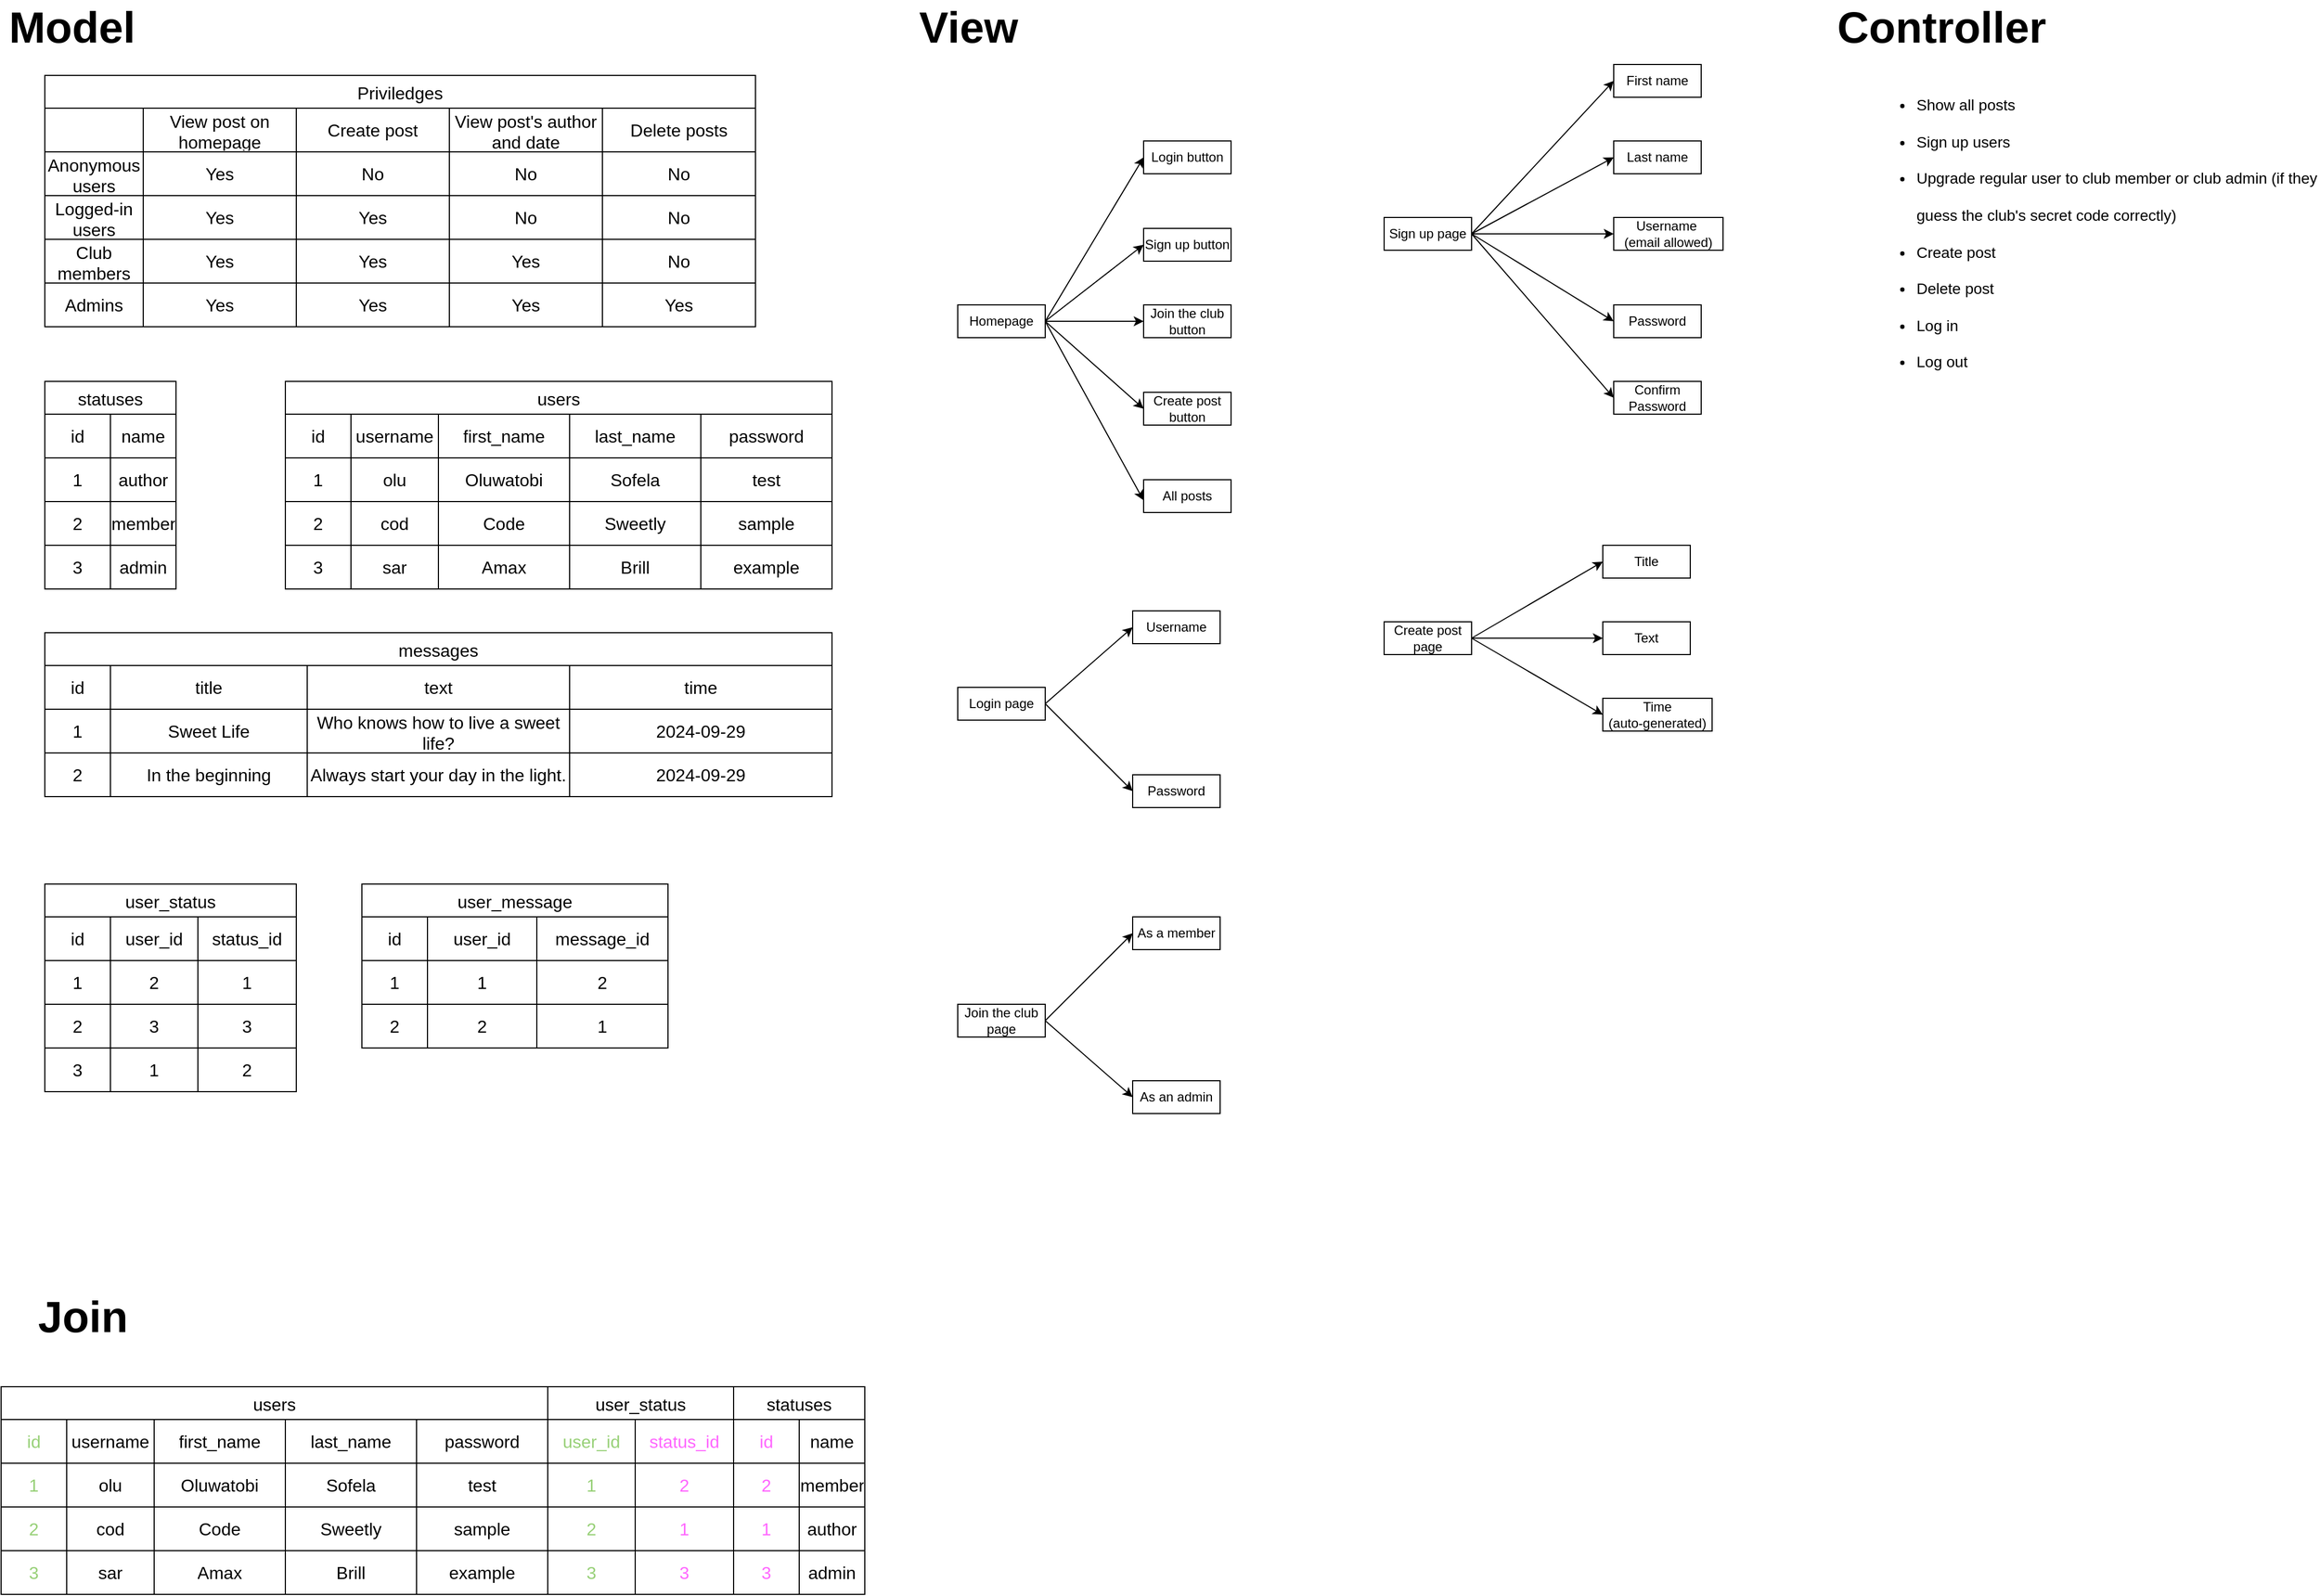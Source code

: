 <mxfile version="24.7.17">
  <diagram name="Page-1" id="1KTYMZF1maTuZgKKlsGn">
    <mxGraphModel dx="1418" dy="989" grid="1" gridSize="10" guides="1" tooltips="1" connect="1" arrows="1" fold="1" page="1" pageScale="1" pageWidth="827" pageHeight="1169" math="0" shadow="0">
      <root>
        <mxCell id="0" />
        <mxCell id="1" parent="0" />
        <mxCell id="aSrqv01INdevFViTIgLu-1" value="statuses" style="shape=table;startSize=30;container=1;collapsible=0;childLayout=tableLayout;strokeColor=default;fontSize=16;" parent="1" vertex="1">
          <mxGeometry x="60" y="360" width="120" height="190" as="geometry" />
        </mxCell>
        <mxCell id="aSrqv01INdevFViTIgLu-2" value="" style="shape=tableRow;horizontal=0;startSize=0;swimlaneHead=0;swimlaneBody=0;strokeColor=inherit;top=0;left=0;bottom=0;right=0;collapsible=0;dropTarget=0;fillColor=none;points=[[0,0.5],[1,0.5]];portConstraint=eastwest;fontSize=16;" parent="aSrqv01INdevFViTIgLu-1" vertex="1">
          <mxGeometry y="30" width="120" height="40" as="geometry" />
        </mxCell>
        <mxCell id="aSrqv01INdevFViTIgLu-3" value="id" style="shape=partialRectangle;html=1;whiteSpace=wrap;connectable=0;strokeColor=inherit;overflow=hidden;fillColor=none;top=0;left=0;bottom=0;right=0;pointerEvents=1;fontSize=16;" parent="aSrqv01INdevFViTIgLu-2" vertex="1">
          <mxGeometry width="60" height="40" as="geometry">
            <mxRectangle width="60" height="40" as="alternateBounds" />
          </mxGeometry>
        </mxCell>
        <mxCell id="aSrqv01INdevFViTIgLu-4" value="name" style="shape=partialRectangle;html=1;whiteSpace=wrap;connectable=0;strokeColor=inherit;overflow=hidden;fillColor=none;top=0;left=0;bottom=0;right=0;pointerEvents=1;fontSize=16;" parent="aSrqv01INdevFViTIgLu-2" vertex="1">
          <mxGeometry x="60" width="60" height="40" as="geometry">
            <mxRectangle width="60" height="40" as="alternateBounds" />
          </mxGeometry>
        </mxCell>
        <mxCell id="aSrqv01INdevFViTIgLu-6" value="" style="shape=tableRow;horizontal=0;startSize=0;swimlaneHead=0;swimlaneBody=0;strokeColor=inherit;top=0;left=0;bottom=0;right=0;collapsible=0;dropTarget=0;fillColor=none;points=[[0,0.5],[1,0.5]];portConstraint=eastwest;fontSize=16;" parent="aSrqv01INdevFViTIgLu-1" vertex="1">
          <mxGeometry y="70" width="120" height="40" as="geometry" />
        </mxCell>
        <mxCell id="aSrqv01INdevFViTIgLu-7" value="1" style="shape=partialRectangle;html=1;whiteSpace=wrap;connectable=0;strokeColor=inherit;overflow=hidden;fillColor=none;top=0;left=0;bottom=0;right=0;pointerEvents=1;fontSize=16;" parent="aSrqv01INdevFViTIgLu-6" vertex="1">
          <mxGeometry width="60" height="40" as="geometry">
            <mxRectangle width="60" height="40" as="alternateBounds" />
          </mxGeometry>
        </mxCell>
        <mxCell id="aSrqv01INdevFViTIgLu-8" value="author" style="shape=partialRectangle;html=1;whiteSpace=wrap;connectable=0;strokeColor=inherit;overflow=hidden;fillColor=none;top=0;left=0;bottom=0;right=0;pointerEvents=1;fontSize=16;" parent="aSrqv01INdevFViTIgLu-6" vertex="1">
          <mxGeometry x="60" width="60" height="40" as="geometry">
            <mxRectangle width="60" height="40" as="alternateBounds" />
          </mxGeometry>
        </mxCell>
        <mxCell id="aSrqv01INdevFViTIgLu-10" value="" style="shape=tableRow;horizontal=0;startSize=0;swimlaneHead=0;swimlaneBody=0;strokeColor=inherit;top=0;left=0;bottom=0;right=0;collapsible=0;dropTarget=0;fillColor=none;points=[[0,0.5],[1,0.5]];portConstraint=eastwest;fontSize=16;" parent="aSrqv01INdevFViTIgLu-1" vertex="1">
          <mxGeometry y="110" width="120" height="40" as="geometry" />
        </mxCell>
        <mxCell id="aSrqv01INdevFViTIgLu-11" value="2" style="shape=partialRectangle;html=1;whiteSpace=wrap;connectable=0;strokeColor=inherit;overflow=hidden;fillColor=none;top=0;left=0;bottom=0;right=0;pointerEvents=1;fontSize=16;" parent="aSrqv01INdevFViTIgLu-10" vertex="1">
          <mxGeometry width="60" height="40" as="geometry">
            <mxRectangle width="60" height="40" as="alternateBounds" />
          </mxGeometry>
        </mxCell>
        <mxCell id="aSrqv01INdevFViTIgLu-12" value="member" style="shape=partialRectangle;html=1;whiteSpace=wrap;connectable=0;strokeColor=inherit;overflow=hidden;fillColor=none;top=0;left=0;bottom=0;right=0;pointerEvents=1;fontSize=16;" parent="aSrqv01INdevFViTIgLu-10" vertex="1">
          <mxGeometry x="60" width="60" height="40" as="geometry">
            <mxRectangle width="60" height="40" as="alternateBounds" />
          </mxGeometry>
        </mxCell>
        <mxCell id="aSrqv01INdevFViTIgLu-14" style="shape=tableRow;horizontal=0;startSize=0;swimlaneHead=0;swimlaneBody=0;strokeColor=inherit;top=0;left=0;bottom=0;right=0;collapsible=0;dropTarget=0;fillColor=none;points=[[0,0.5],[1,0.5]];portConstraint=eastwest;fontSize=16;" parent="aSrqv01INdevFViTIgLu-1" vertex="1">
          <mxGeometry y="150" width="120" height="40" as="geometry" />
        </mxCell>
        <mxCell id="aSrqv01INdevFViTIgLu-15" value="3" style="shape=partialRectangle;html=1;whiteSpace=wrap;connectable=0;strokeColor=inherit;overflow=hidden;fillColor=none;top=0;left=0;bottom=0;right=0;pointerEvents=1;fontSize=16;" parent="aSrqv01INdevFViTIgLu-14" vertex="1">
          <mxGeometry width="60" height="40" as="geometry">
            <mxRectangle width="60" height="40" as="alternateBounds" />
          </mxGeometry>
        </mxCell>
        <mxCell id="aSrqv01INdevFViTIgLu-16" value="admin" style="shape=partialRectangle;html=1;whiteSpace=wrap;connectable=0;strokeColor=inherit;overflow=hidden;fillColor=none;top=0;left=0;bottom=0;right=0;pointerEvents=1;fontSize=16;" parent="aSrqv01INdevFViTIgLu-14" vertex="1">
          <mxGeometry x="60" width="60" height="40" as="geometry">
            <mxRectangle width="60" height="40" as="alternateBounds" />
          </mxGeometry>
        </mxCell>
        <mxCell id="aSrqv01INdevFViTIgLu-33" value="Priviledges" style="shape=table;startSize=30;container=1;collapsible=0;childLayout=tableLayout;strokeColor=default;fontSize=16;" parent="1" vertex="1">
          <mxGeometry x="60" y="80" width="650" height="230" as="geometry" />
        </mxCell>
        <mxCell id="aSrqv01INdevFViTIgLu-34" value="" style="shape=tableRow;horizontal=0;startSize=0;swimlaneHead=0;swimlaneBody=0;strokeColor=inherit;top=0;left=0;bottom=0;right=0;collapsible=0;dropTarget=0;fillColor=none;points=[[0,0.5],[1,0.5]];portConstraint=eastwest;fontSize=16;" parent="aSrqv01INdevFViTIgLu-33" vertex="1">
          <mxGeometry y="30" width="650" height="40" as="geometry" />
        </mxCell>
        <mxCell id="aSrqv01INdevFViTIgLu-35" value="" style="shape=partialRectangle;html=1;whiteSpace=wrap;connectable=0;strokeColor=inherit;overflow=hidden;fillColor=none;top=0;left=0;bottom=0;right=0;pointerEvents=1;fontSize=16;" parent="aSrqv01INdevFViTIgLu-34" vertex="1">
          <mxGeometry width="90" height="40" as="geometry">
            <mxRectangle width="90" height="40" as="alternateBounds" />
          </mxGeometry>
        </mxCell>
        <mxCell id="aSrqv01INdevFViTIgLu-36" value="View post on homepage" style="shape=partialRectangle;html=1;whiteSpace=wrap;connectable=0;strokeColor=inherit;overflow=hidden;fillColor=none;top=0;left=0;bottom=0;right=0;pointerEvents=1;fontSize=16;" parent="aSrqv01INdevFViTIgLu-34" vertex="1">
          <mxGeometry x="90" width="140" height="40" as="geometry">
            <mxRectangle width="140" height="40" as="alternateBounds" />
          </mxGeometry>
        </mxCell>
        <mxCell id="aSrqv01INdevFViTIgLu-63" value="Create post" style="shape=partialRectangle;html=1;whiteSpace=wrap;connectable=0;strokeColor=inherit;overflow=hidden;fillColor=none;top=0;left=0;bottom=0;right=0;pointerEvents=1;fontSize=16;" parent="aSrqv01INdevFViTIgLu-34" vertex="1">
          <mxGeometry x="230" width="140" height="40" as="geometry">
            <mxRectangle width="140" height="40" as="alternateBounds" />
          </mxGeometry>
        </mxCell>
        <mxCell id="aSrqv01INdevFViTIgLu-37" value="View post&#39;s author and date" style="shape=partialRectangle;html=1;whiteSpace=wrap;connectable=0;strokeColor=inherit;overflow=hidden;fillColor=none;top=0;left=0;bottom=0;right=0;pointerEvents=1;fontSize=16;" parent="aSrqv01INdevFViTIgLu-34" vertex="1">
          <mxGeometry x="370" width="140" height="40" as="geometry">
            <mxRectangle width="140" height="40" as="alternateBounds" />
          </mxGeometry>
        </mxCell>
        <mxCell id="aSrqv01INdevFViTIgLu-58" value="Delete posts" style="shape=partialRectangle;html=1;whiteSpace=wrap;connectable=0;strokeColor=inherit;overflow=hidden;fillColor=none;top=0;left=0;bottom=0;right=0;pointerEvents=1;fontSize=16;" parent="aSrqv01INdevFViTIgLu-34" vertex="1">
          <mxGeometry x="510" width="140" height="40" as="geometry">
            <mxRectangle width="140" height="40" as="alternateBounds" />
          </mxGeometry>
        </mxCell>
        <mxCell id="aSrqv01INdevFViTIgLu-38" value="" style="shape=tableRow;horizontal=0;startSize=0;swimlaneHead=0;swimlaneBody=0;strokeColor=inherit;top=0;left=0;bottom=0;right=0;collapsible=0;dropTarget=0;fillColor=none;points=[[0,0.5],[1,0.5]];portConstraint=eastwest;fontSize=16;" parent="aSrqv01INdevFViTIgLu-33" vertex="1">
          <mxGeometry y="70" width="650" height="40" as="geometry" />
        </mxCell>
        <mxCell id="aSrqv01INdevFViTIgLu-39" value="Anonymous users" style="shape=partialRectangle;html=1;whiteSpace=wrap;connectable=0;strokeColor=inherit;overflow=hidden;fillColor=none;top=0;left=0;bottom=0;right=0;pointerEvents=1;fontSize=16;" parent="aSrqv01INdevFViTIgLu-38" vertex="1">
          <mxGeometry width="90" height="40" as="geometry">
            <mxRectangle width="90" height="40" as="alternateBounds" />
          </mxGeometry>
        </mxCell>
        <mxCell id="aSrqv01INdevFViTIgLu-40" value="Yes" style="shape=partialRectangle;html=1;whiteSpace=wrap;connectable=0;strokeColor=inherit;overflow=hidden;fillColor=none;top=0;left=0;bottom=0;right=0;pointerEvents=1;fontSize=16;" parent="aSrqv01INdevFViTIgLu-38" vertex="1">
          <mxGeometry x="90" width="140" height="40" as="geometry">
            <mxRectangle width="140" height="40" as="alternateBounds" />
          </mxGeometry>
        </mxCell>
        <mxCell id="aSrqv01INdevFViTIgLu-64" value="No" style="shape=partialRectangle;html=1;whiteSpace=wrap;connectable=0;strokeColor=inherit;overflow=hidden;fillColor=none;top=0;left=0;bottom=0;right=0;pointerEvents=1;fontSize=16;" parent="aSrqv01INdevFViTIgLu-38" vertex="1">
          <mxGeometry x="230" width="140" height="40" as="geometry">
            <mxRectangle width="140" height="40" as="alternateBounds" />
          </mxGeometry>
        </mxCell>
        <mxCell id="aSrqv01INdevFViTIgLu-41" value="No" style="shape=partialRectangle;html=1;whiteSpace=wrap;connectable=0;strokeColor=inherit;overflow=hidden;fillColor=none;top=0;left=0;bottom=0;right=0;pointerEvents=1;fontSize=16;" parent="aSrqv01INdevFViTIgLu-38" vertex="1">
          <mxGeometry x="370" width="140" height="40" as="geometry">
            <mxRectangle width="140" height="40" as="alternateBounds" />
          </mxGeometry>
        </mxCell>
        <mxCell id="aSrqv01INdevFViTIgLu-59" value="No" style="shape=partialRectangle;html=1;whiteSpace=wrap;connectable=0;strokeColor=inherit;overflow=hidden;fillColor=none;top=0;left=0;bottom=0;right=0;pointerEvents=1;fontSize=16;" parent="aSrqv01INdevFViTIgLu-38" vertex="1">
          <mxGeometry x="510" width="140" height="40" as="geometry">
            <mxRectangle width="140" height="40" as="alternateBounds" />
          </mxGeometry>
        </mxCell>
        <mxCell id="aSrqv01INdevFViTIgLu-42" value="" style="shape=tableRow;horizontal=0;startSize=0;swimlaneHead=0;swimlaneBody=0;strokeColor=inherit;top=0;left=0;bottom=0;right=0;collapsible=0;dropTarget=0;fillColor=none;points=[[0,0.5],[1,0.5]];portConstraint=eastwest;fontSize=16;" parent="aSrqv01INdevFViTIgLu-33" vertex="1">
          <mxGeometry y="110" width="650" height="40" as="geometry" />
        </mxCell>
        <mxCell id="aSrqv01INdevFViTIgLu-43" value="Logged-in users" style="shape=partialRectangle;html=1;whiteSpace=wrap;connectable=0;strokeColor=inherit;overflow=hidden;fillColor=none;top=0;left=0;bottom=0;right=0;pointerEvents=1;fontSize=16;" parent="aSrqv01INdevFViTIgLu-42" vertex="1">
          <mxGeometry width="90" height="40" as="geometry">
            <mxRectangle width="90" height="40" as="alternateBounds" />
          </mxGeometry>
        </mxCell>
        <mxCell id="aSrqv01INdevFViTIgLu-44" value="Yes" style="shape=partialRectangle;html=1;whiteSpace=wrap;connectable=0;strokeColor=inherit;overflow=hidden;fillColor=none;top=0;left=0;bottom=0;right=0;pointerEvents=1;fontSize=16;" parent="aSrqv01INdevFViTIgLu-42" vertex="1">
          <mxGeometry x="90" width="140" height="40" as="geometry">
            <mxRectangle width="140" height="40" as="alternateBounds" />
          </mxGeometry>
        </mxCell>
        <mxCell id="aSrqv01INdevFViTIgLu-65" value="Yes" style="shape=partialRectangle;html=1;whiteSpace=wrap;connectable=0;strokeColor=inherit;overflow=hidden;fillColor=none;top=0;left=0;bottom=0;right=0;pointerEvents=1;fontSize=16;" parent="aSrqv01INdevFViTIgLu-42" vertex="1">
          <mxGeometry x="230" width="140" height="40" as="geometry">
            <mxRectangle width="140" height="40" as="alternateBounds" />
          </mxGeometry>
        </mxCell>
        <mxCell id="aSrqv01INdevFViTIgLu-45" value="No" style="shape=partialRectangle;html=1;whiteSpace=wrap;connectable=0;strokeColor=inherit;overflow=hidden;fillColor=none;top=0;left=0;bottom=0;right=0;pointerEvents=1;fontSize=16;" parent="aSrqv01INdevFViTIgLu-42" vertex="1">
          <mxGeometry x="370" width="140" height="40" as="geometry">
            <mxRectangle width="140" height="40" as="alternateBounds" />
          </mxGeometry>
        </mxCell>
        <mxCell id="aSrqv01INdevFViTIgLu-60" value="No" style="shape=partialRectangle;html=1;whiteSpace=wrap;connectable=0;strokeColor=inherit;overflow=hidden;fillColor=none;top=0;left=0;bottom=0;right=0;pointerEvents=1;fontSize=16;" parent="aSrqv01INdevFViTIgLu-42" vertex="1">
          <mxGeometry x="510" width="140" height="40" as="geometry">
            <mxRectangle width="140" height="40" as="alternateBounds" />
          </mxGeometry>
        </mxCell>
        <mxCell id="aSrqv01INdevFViTIgLu-54" style="shape=tableRow;horizontal=0;startSize=0;swimlaneHead=0;swimlaneBody=0;strokeColor=inherit;top=0;left=0;bottom=0;right=0;collapsible=0;dropTarget=0;fillColor=none;points=[[0,0.5],[1,0.5]];portConstraint=eastwest;fontSize=16;" parent="aSrqv01INdevFViTIgLu-33" vertex="1">
          <mxGeometry y="150" width="650" height="40" as="geometry" />
        </mxCell>
        <mxCell id="aSrqv01INdevFViTIgLu-55" value="Club members" style="shape=partialRectangle;html=1;whiteSpace=wrap;connectable=0;strokeColor=inherit;overflow=hidden;fillColor=none;top=0;left=0;bottom=0;right=0;pointerEvents=1;fontSize=16;" parent="aSrqv01INdevFViTIgLu-54" vertex="1">
          <mxGeometry width="90" height="40" as="geometry">
            <mxRectangle width="90" height="40" as="alternateBounds" />
          </mxGeometry>
        </mxCell>
        <mxCell id="aSrqv01INdevFViTIgLu-56" value="Yes" style="shape=partialRectangle;html=1;whiteSpace=wrap;connectable=0;strokeColor=inherit;overflow=hidden;fillColor=none;top=0;left=0;bottom=0;right=0;pointerEvents=1;fontSize=16;" parent="aSrqv01INdevFViTIgLu-54" vertex="1">
          <mxGeometry x="90" width="140" height="40" as="geometry">
            <mxRectangle width="140" height="40" as="alternateBounds" />
          </mxGeometry>
        </mxCell>
        <mxCell id="aSrqv01INdevFViTIgLu-66" value="Yes" style="shape=partialRectangle;html=1;whiteSpace=wrap;connectable=0;strokeColor=inherit;overflow=hidden;fillColor=none;top=0;left=0;bottom=0;right=0;pointerEvents=1;fontSize=16;" parent="aSrqv01INdevFViTIgLu-54" vertex="1">
          <mxGeometry x="230" width="140" height="40" as="geometry">
            <mxRectangle width="140" height="40" as="alternateBounds" />
          </mxGeometry>
        </mxCell>
        <mxCell id="aSrqv01INdevFViTIgLu-57" value="Yes" style="shape=partialRectangle;html=1;whiteSpace=wrap;connectable=0;strokeColor=inherit;overflow=hidden;fillColor=none;top=0;left=0;bottom=0;right=0;pointerEvents=1;fontSize=16;" parent="aSrqv01INdevFViTIgLu-54" vertex="1">
          <mxGeometry x="370" width="140" height="40" as="geometry">
            <mxRectangle width="140" height="40" as="alternateBounds" />
          </mxGeometry>
        </mxCell>
        <mxCell id="aSrqv01INdevFViTIgLu-61" value="No" style="shape=partialRectangle;html=1;whiteSpace=wrap;connectable=0;strokeColor=inherit;overflow=hidden;fillColor=none;top=0;left=0;bottom=0;right=0;pointerEvents=1;fontSize=16;" parent="aSrqv01INdevFViTIgLu-54" vertex="1">
          <mxGeometry x="510" width="140" height="40" as="geometry">
            <mxRectangle width="140" height="40" as="alternateBounds" />
          </mxGeometry>
        </mxCell>
        <mxCell id="aSrqv01INdevFViTIgLu-50" style="shape=tableRow;horizontal=0;startSize=0;swimlaneHead=0;swimlaneBody=0;strokeColor=inherit;top=0;left=0;bottom=0;right=0;collapsible=0;dropTarget=0;fillColor=none;points=[[0,0.5],[1,0.5]];portConstraint=eastwest;fontSize=16;" parent="aSrqv01INdevFViTIgLu-33" vertex="1">
          <mxGeometry y="190" width="650" height="40" as="geometry" />
        </mxCell>
        <mxCell id="aSrqv01INdevFViTIgLu-51" value="Admins" style="shape=partialRectangle;html=1;whiteSpace=wrap;connectable=0;strokeColor=inherit;overflow=hidden;fillColor=none;top=0;left=0;bottom=0;right=0;pointerEvents=1;fontSize=16;" parent="aSrqv01INdevFViTIgLu-50" vertex="1">
          <mxGeometry width="90" height="40" as="geometry">
            <mxRectangle width="90" height="40" as="alternateBounds" />
          </mxGeometry>
        </mxCell>
        <mxCell id="aSrqv01INdevFViTIgLu-52" value="Yes" style="shape=partialRectangle;html=1;whiteSpace=wrap;connectable=0;strokeColor=inherit;overflow=hidden;fillColor=none;top=0;left=0;bottom=0;right=0;pointerEvents=1;fontSize=16;" parent="aSrqv01INdevFViTIgLu-50" vertex="1">
          <mxGeometry x="90" width="140" height="40" as="geometry">
            <mxRectangle width="140" height="40" as="alternateBounds" />
          </mxGeometry>
        </mxCell>
        <mxCell id="aSrqv01INdevFViTIgLu-67" value="Yes" style="shape=partialRectangle;html=1;whiteSpace=wrap;connectable=0;strokeColor=inherit;overflow=hidden;fillColor=none;top=0;left=0;bottom=0;right=0;pointerEvents=1;fontSize=16;" parent="aSrqv01INdevFViTIgLu-50" vertex="1">
          <mxGeometry x="230" width="140" height="40" as="geometry">
            <mxRectangle width="140" height="40" as="alternateBounds" />
          </mxGeometry>
        </mxCell>
        <mxCell id="aSrqv01INdevFViTIgLu-53" value="Yes" style="shape=partialRectangle;html=1;whiteSpace=wrap;connectable=0;strokeColor=inherit;overflow=hidden;fillColor=none;top=0;left=0;bottom=0;right=0;pointerEvents=1;fontSize=16;" parent="aSrqv01INdevFViTIgLu-50" vertex="1">
          <mxGeometry x="370" width="140" height="40" as="geometry">
            <mxRectangle width="140" height="40" as="alternateBounds" />
          </mxGeometry>
        </mxCell>
        <mxCell id="aSrqv01INdevFViTIgLu-62" value="Yes" style="shape=partialRectangle;html=1;whiteSpace=wrap;connectable=0;strokeColor=inherit;overflow=hidden;fillColor=none;top=0;left=0;bottom=0;right=0;pointerEvents=1;fontSize=16;" parent="aSrqv01INdevFViTIgLu-50" vertex="1">
          <mxGeometry x="510" width="140" height="40" as="geometry">
            <mxRectangle width="140" height="40" as="alternateBounds" />
          </mxGeometry>
        </mxCell>
        <mxCell id="aSrqv01INdevFViTIgLu-68" value="users" style="shape=table;startSize=30;container=1;collapsible=0;childLayout=tableLayout;strokeColor=default;fontSize=16;" parent="1" vertex="1">
          <mxGeometry x="280" y="360" width="500" height="190" as="geometry" />
        </mxCell>
        <mxCell id="aSrqv01INdevFViTIgLu-69" value="" style="shape=tableRow;horizontal=0;startSize=0;swimlaneHead=0;swimlaneBody=0;strokeColor=inherit;top=0;left=0;bottom=0;right=0;collapsible=0;dropTarget=0;fillColor=none;points=[[0,0.5],[1,0.5]];portConstraint=eastwest;fontSize=16;" parent="aSrqv01INdevFViTIgLu-68" vertex="1">
          <mxGeometry y="30" width="500" height="40" as="geometry" />
        </mxCell>
        <mxCell id="aSrqv01INdevFViTIgLu-70" value="id" style="shape=partialRectangle;html=1;whiteSpace=wrap;connectable=0;strokeColor=inherit;overflow=hidden;fillColor=none;top=0;left=0;bottom=0;right=0;pointerEvents=1;fontSize=16;" parent="aSrqv01INdevFViTIgLu-69" vertex="1">
          <mxGeometry width="60" height="40" as="geometry">
            <mxRectangle width="60" height="40" as="alternateBounds" />
          </mxGeometry>
        </mxCell>
        <mxCell id="aSrqv01INdevFViTIgLu-71" value="username" style="shape=partialRectangle;html=1;whiteSpace=wrap;connectable=0;strokeColor=inherit;overflow=hidden;fillColor=none;top=0;left=0;bottom=0;right=0;pointerEvents=1;fontSize=16;" parent="aSrqv01INdevFViTIgLu-69" vertex="1">
          <mxGeometry x="60" width="80" height="40" as="geometry">
            <mxRectangle width="80" height="40" as="alternateBounds" />
          </mxGeometry>
        </mxCell>
        <mxCell id="aSrqv01INdevFViTIgLu-72" value="first_name" style="shape=partialRectangle;html=1;whiteSpace=wrap;connectable=0;strokeColor=inherit;overflow=hidden;fillColor=none;top=0;left=0;bottom=0;right=0;pointerEvents=1;fontSize=16;" parent="aSrqv01INdevFViTIgLu-69" vertex="1">
          <mxGeometry x="140" width="120" height="40" as="geometry">
            <mxRectangle width="120" height="40" as="alternateBounds" />
          </mxGeometry>
        </mxCell>
        <mxCell id="aSrqv01INdevFViTIgLu-81" value="last_name" style="shape=partialRectangle;html=1;whiteSpace=wrap;connectable=0;strokeColor=inherit;overflow=hidden;fillColor=none;top=0;left=0;bottom=0;right=0;pointerEvents=1;fontSize=16;" parent="aSrqv01INdevFViTIgLu-69" vertex="1">
          <mxGeometry x="260" width="120" height="40" as="geometry">
            <mxRectangle width="120" height="40" as="alternateBounds" />
          </mxGeometry>
        </mxCell>
        <mxCell id="aSrqv01INdevFViTIgLu-84" value="password" style="shape=partialRectangle;html=1;whiteSpace=wrap;connectable=0;strokeColor=inherit;overflow=hidden;fillColor=none;top=0;left=0;bottom=0;right=0;pointerEvents=1;fontSize=16;" parent="aSrqv01INdevFViTIgLu-69" vertex="1">
          <mxGeometry x="380" width="120" height="40" as="geometry">
            <mxRectangle width="120" height="40" as="alternateBounds" />
          </mxGeometry>
        </mxCell>
        <mxCell id="aSrqv01INdevFViTIgLu-73" value="" style="shape=tableRow;horizontal=0;startSize=0;swimlaneHead=0;swimlaneBody=0;strokeColor=inherit;top=0;left=0;bottom=0;right=0;collapsible=0;dropTarget=0;fillColor=none;points=[[0,0.5],[1,0.5]];portConstraint=eastwest;fontSize=16;" parent="aSrqv01INdevFViTIgLu-68" vertex="1">
          <mxGeometry y="70" width="500" height="40" as="geometry" />
        </mxCell>
        <mxCell id="aSrqv01INdevFViTIgLu-74" value="1" style="shape=partialRectangle;html=1;whiteSpace=wrap;connectable=0;strokeColor=inherit;overflow=hidden;fillColor=none;top=0;left=0;bottom=0;right=0;pointerEvents=1;fontSize=16;" parent="aSrqv01INdevFViTIgLu-73" vertex="1">
          <mxGeometry width="60" height="40" as="geometry">
            <mxRectangle width="60" height="40" as="alternateBounds" />
          </mxGeometry>
        </mxCell>
        <mxCell id="aSrqv01INdevFViTIgLu-75" value="olu" style="shape=partialRectangle;html=1;whiteSpace=wrap;connectable=0;strokeColor=inherit;overflow=hidden;fillColor=none;top=0;left=0;bottom=0;right=0;pointerEvents=1;fontSize=16;" parent="aSrqv01INdevFViTIgLu-73" vertex="1">
          <mxGeometry x="60" width="80" height="40" as="geometry">
            <mxRectangle width="80" height="40" as="alternateBounds" />
          </mxGeometry>
        </mxCell>
        <mxCell id="aSrqv01INdevFViTIgLu-76" value="Oluwatobi" style="shape=partialRectangle;html=1;whiteSpace=wrap;connectable=0;strokeColor=inherit;overflow=hidden;fillColor=none;top=0;left=0;bottom=0;right=0;pointerEvents=1;fontSize=16;" parent="aSrqv01INdevFViTIgLu-73" vertex="1">
          <mxGeometry x="140" width="120" height="40" as="geometry">
            <mxRectangle width="120" height="40" as="alternateBounds" />
          </mxGeometry>
        </mxCell>
        <mxCell id="aSrqv01INdevFViTIgLu-82" value="Sofela" style="shape=partialRectangle;html=1;whiteSpace=wrap;connectable=0;strokeColor=inherit;overflow=hidden;fillColor=none;top=0;left=0;bottom=0;right=0;pointerEvents=1;fontSize=16;" parent="aSrqv01INdevFViTIgLu-73" vertex="1">
          <mxGeometry x="260" width="120" height="40" as="geometry">
            <mxRectangle width="120" height="40" as="alternateBounds" />
          </mxGeometry>
        </mxCell>
        <mxCell id="aSrqv01INdevFViTIgLu-85" value="test" style="shape=partialRectangle;html=1;whiteSpace=wrap;connectable=0;strokeColor=inherit;overflow=hidden;fillColor=none;top=0;left=0;bottom=0;right=0;pointerEvents=1;fontSize=16;" parent="aSrqv01INdevFViTIgLu-73" vertex="1">
          <mxGeometry x="380" width="120" height="40" as="geometry">
            <mxRectangle width="120" height="40" as="alternateBounds" />
          </mxGeometry>
        </mxCell>
        <mxCell id="aSrqv01INdevFViTIgLu-77" value="" style="shape=tableRow;horizontal=0;startSize=0;swimlaneHead=0;swimlaneBody=0;strokeColor=inherit;top=0;left=0;bottom=0;right=0;collapsible=0;dropTarget=0;fillColor=none;points=[[0,0.5],[1,0.5]];portConstraint=eastwest;fontSize=16;" parent="aSrqv01INdevFViTIgLu-68" vertex="1">
          <mxGeometry y="110" width="500" height="40" as="geometry" />
        </mxCell>
        <mxCell id="aSrqv01INdevFViTIgLu-78" value="2" style="shape=partialRectangle;html=1;whiteSpace=wrap;connectable=0;strokeColor=inherit;overflow=hidden;fillColor=none;top=0;left=0;bottom=0;right=0;pointerEvents=1;fontSize=16;" parent="aSrqv01INdevFViTIgLu-77" vertex="1">
          <mxGeometry width="60" height="40" as="geometry">
            <mxRectangle width="60" height="40" as="alternateBounds" />
          </mxGeometry>
        </mxCell>
        <mxCell id="aSrqv01INdevFViTIgLu-79" value="cod" style="shape=partialRectangle;html=1;whiteSpace=wrap;connectable=0;strokeColor=inherit;overflow=hidden;fillColor=none;top=0;left=0;bottom=0;right=0;pointerEvents=1;fontSize=16;" parent="aSrqv01INdevFViTIgLu-77" vertex="1">
          <mxGeometry x="60" width="80" height="40" as="geometry">
            <mxRectangle width="80" height="40" as="alternateBounds" />
          </mxGeometry>
        </mxCell>
        <mxCell id="aSrqv01INdevFViTIgLu-80" value="Code" style="shape=partialRectangle;html=1;whiteSpace=wrap;connectable=0;strokeColor=inherit;overflow=hidden;fillColor=none;top=0;left=0;bottom=0;right=0;pointerEvents=1;fontSize=16;" parent="aSrqv01INdevFViTIgLu-77" vertex="1">
          <mxGeometry x="140" width="120" height="40" as="geometry">
            <mxRectangle width="120" height="40" as="alternateBounds" />
          </mxGeometry>
        </mxCell>
        <mxCell id="aSrqv01INdevFViTIgLu-83" value="Sweetly" style="shape=partialRectangle;html=1;whiteSpace=wrap;connectable=0;strokeColor=inherit;overflow=hidden;fillColor=none;top=0;left=0;bottom=0;right=0;pointerEvents=1;fontSize=16;" parent="aSrqv01INdevFViTIgLu-77" vertex="1">
          <mxGeometry x="260" width="120" height="40" as="geometry">
            <mxRectangle width="120" height="40" as="alternateBounds" />
          </mxGeometry>
        </mxCell>
        <mxCell id="aSrqv01INdevFViTIgLu-86" value="sample" style="shape=partialRectangle;html=1;whiteSpace=wrap;connectable=0;strokeColor=inherit;overflow=hidden;fillColor=none;top=0;left=0;bottom=0;right=0;pointerEvents=1;fontSize=16;" parent="aSrqv01INdevFViTIgLu-77" vertex="1">
          <mxGeometry x="380" width="120" height="40" as="geometry">
            <mxRectangle width="120" height="40" as="alternateBounds" />
          </mxGeometry>
        </mxCell>
        <mxCell id="aSrqv01INdevFViTIgLu-133" style="shape=tableRow;horizontal=0;startSize=0;swimlaneHead=0;swimlaneBody=0;strokeColor=inherit;top=0;left=0;bottom=0;right=0;collapsible=0;dropTarget=0;fillColor=none;points=[[0,0.5],[1,0.5]];portConstraint=eastwest;fontSize=16;" parent="aSrqv01INdevFViTIgLu-68" vertex="1">
          <mxGeometry y="150" width="500" height="40" as="geometry" />
        </mxCell>
        <mxCell id="aSrqv01INdevFViTIgLu-134" value="3" style="shape=partialRectangle;html=1;whiteSpace=wrap;connectable=0;strokeColor=inherit;overflow=hidden;fillColor=none;top=0;left=0;bottom=0;right=0;pointerEvents=1;fontSize=16;" parent="aSrqv01INdevFViTIgLu-133" vertex="1">
          <mxGeometry width="60" height="40" as="geometry">
            <mxRectangle width="60" height="40" as="alternateBounds" />
          </mxGeometry>
        </mxCell>
        <mxCell id="aSrqv01INdevFViTIgLu-135" value="sar" style="shape=partialRectangle;html=1;whiteSpace=wrap;connectable=0;strokeColor=inherit;overflow=hidden;fillColor=none;top=0;left=0;bottom=0;right=0;pointerEvents=1;fontSize=16;" parent="aSrqv01INdevFViTIgLu-133" vertex="1">
          <mxGeometry x="60" width="80" height="40" as="geometry">
            <mxRectangle width="80" height="40" as="alternateBounds" />
          </mxGeometry>
        </mxCell>
        <mxCell id="aSrqv01INdevFViTIgLu-136" value="Amax" style="shape=partialRectangle;html=1;whiteSpace=wrap;connectable=0;strokeColor=inherit;overflow=hidden;fillColor=none;top=0;left=0;bottom=0;right=0;pointerEvents=1;fontSize=16;" parent="aSrqv01INdevFViTIgLu-133" vertex="1">
          <mxGeometry x="140" width="120" height="40" as="geometry">
            <mxRectangle width="120" height="40" as="alternateBounds" />
          </mxGeometry>
        </mxCell>
        <mxCell id="aSrqv01INdevFViTIgLu-137" value="Brill" style="shape=partialRectangle;html=1;whiteSpace=wrap;connectable=0;strokeColor=inherit;overflow=hidden;fillColor=none;top=0;left=0;bottom=0;right=0;pointerEvents=1;fontSize=16;" parent="aSrqv01INdevFViTIgLu-133" vertex="1">
          <mxGeometry x="260" width="120" height="40" as="geometry">
            <mxRectangle width="120" height="40" as="alternateBounds" />
          </mxGeometry>
        </mxCell>
        <mxCell id="aSrqv01INdevFViTIgLu-138" value="example" style="shape=partialRectangle;html=1;whiteSpace=wrap;connectable=0;strokeColor=inherit;overflow=hidden;fillColor=none;top=0;left=0;bottom=0;right=0;pointerEvents=1;fontSize=16;" parent="aSrqv01INdevFViTIgLu-133" vertex="1">
          <mxGeometry x="380" width="120" height="40" as="geometry">
            <mxRectangle width="120" height="40" as="alternateBounds" />
          </mxGeometry>
        </mxCell>
        <mxCell id="aSrqv01INdevFViTIgLu-87" value="messages" style="shape=table;startSize=30;container=1;collapsible=0;childLayout=tableLayout;strokeColor=default;fontSize=16;" parent="1" vertex="1">
          <mxGeometry x="60" y="590" width="720" height="150" as="geometry" />
        </mxCell>
        <mxCell id="aSrqv01INdevFViTIgLu-88" value="" style="shape=tableRow;horizontal=0;startSize=0;swimlaneHead=0;swimlaneBody=0;strokeColor=inherit;top=0;left=0;bottom=0;right=0;collapsible=0;dropTarget=0;fillColor=none;points=[[0,0.5],[1,0.5]];portConstraint=eastwest;fontSize=16;" parent="aSrqv01INdevFViTIgLu-87" vertex="1">
          <mxGeometry y="30" width="720" height="40" as="geometry" />
        </mxCell>
        <mxCell id="aSrqv01INdevFViTIgLu-89" value="id" style="shape=partialRectangle;html=1;whiteSpace=wrap;connectable=0;strokeColor=inherit;overflow=hidden;fillColor=none;top=0;left=0;bottom=0;right=0;pointerEvents=1;fontSize=16;" parent="aSrqv01INdevFViTIgLu-88" vertex="1">
          <mxGeometry width="60" height="40" as="geometry">
            <mxRectangle width="60" height="40" as="alternateBounds" />
          </mxGeometry>
        </mxCell>
        <mxCell id="aSrqv01INdevFViTIgLu-90" value="title" style="shape=partialRectangle;html=1;whiteSpace=wrap;connectable=0;strokeColor=inherit;overflow=hidden;fillColor=none;top=0;left=0;bottom=0;right=0;pointerEvents=1;fontSize=16;" parent="aSrqv01INdevFViTIgLu-88" vertex="1">
          <mxGeometry x="60" width="180" height="40" as="geometry">
            <mxRectangle width="180" height="40" as="alternateBounds" />
          </mxGeometry>
        </mxCell>
        <mxCell id="aSrqv01INdevFViTIgLu-91" value="text" style="shape=partialRectangle;html=1;whiteSpace=wrap;connectable=0;strokeColor=inherit;overflow=hidden;fillColor=none;top=0;left=0;bottom=0;right=0;pointerEvents=1;fontSize=16;" parent="aSrqv01INdevFViTIgLu-88" vertex="1">
          <mxGeometry x="240" width="240" height="40" as="geometry">
            <mxRectangle width="240" height="40" as="alternateBounds" />
          </mxGeometry>
        </mxCell>
        <mxCell id="aSrqv01INdevFViTIgLu-100" value="time" style="shape=partialRectangle;html=1;whiteSpace=wrap;connectable=0;strokeColor=inherit;overflow=hidden;fillColor=none;top=0;left=0;bottom=0;right=0;pointerEvents=1;fontSize=16;" parent="aSrqv01INdevFViTIgLu-88" vertex="1">
          <mxGeometry x="480" width="240" height="40" as="geometry">
            <mxRectangle width="240" height="40" as="alternateBounds" />
          </mxGeometry>
        </mxCell>
        <mxCell id="aSrqv01INdevFViTIgLu-92" value="" style="shape=tableRow;horizontal=0;startSize=0;swimlaneHead=0;swimlaneBody=0;strokeColor=inherit;top=0;left=0;bottom=0;right=0;collapsible=0;dropTarget=0;fillColor=none;points=[[0,0.5],[1,0.5]];portConstraint=eastwest;fontSize=16;" parent="aSrqv01INdevFViTIgLu-87" vertex="1">
          <mxGeometry y="70" width="720" height="40" as="geometry" />
        </mxCell>
        <mxCell id="aSrqv01INdevFViTIgLu-93" value="1" style="shape=partialRectangle;html=1;whiteSpace=wrap;connectable=0;strokeColor=inherit;overflow=hidden;fillColor=none;top=0;left=0;bottom=0;right=0;pointerEvents=1;fontSize=16;" parent="aSrqv01INdevFViTIgLu-92" vertex="1">
          <mxGeometry width="60" height="40" as="geometry">
            <mxRectangle width="60" height="40" as="alternateBounds" />
          </mxGeometry>
        </mxCell>
        <mxCell id="aSrqv01INdevFViTIgLu-94" value="Sweet Life" style="shape=partialRectangle;html=1;whiteSpace=wrap;connectable=0;strokeColor=inherit;overflow=hidden;fillColor=none;top=0;left=0;bottom=0;right=0;pointerEvents=1;fontSize=16;" parent="aSrqv01INdevFViTIgLu-92" vertex="1">
          <mxGeometry x="60" width="180" height="40" as="geometry">
            <mxRectangle width="180" height="40" as="alternateBounds" />
          </mxGeometry>
        </mxCell>
        <mxCell id="aSrqv01INdevFViTIgLu-95" value="Who knows how to live a sweet life?" style="shape=partialRectangle;html=1;whiteSpace=wrap;connectable=0;strokeColor=inherit;overflow=hidden;fillColor=none;top=0;left=0;bottom=0;right=0;pointerEvents=1;fontSize=16;" parent="aSrqv01INdevFViTIgLu-92" vertex="1">
          <mxGeometry x="240" width="240" height="40" as="geometry">
            <mxRectangle width="240" height="40" as="alternateBounds" />
          </mxGeometry>
        </mxCell>
        <mxCell id="aSrqv01INdevFViTIgLu-101" value="2024-09-29" style="shape=partialRectangle;html=1;whiteSpace=wrap;connectable=0;strokeColor=inherit;overflow=hidden;fillColor=none;top=0;left=0;bottom=0;right=0;pointerEvents=1;fontSize=16;" parent="aSrqv01INdevFViTIgLu-92" vertex="1">
          <mxGeometry x="480" width="240" height="40" as="geometry">
            <mxRectangle width="240" height="40" as="alternateBounds" />
          </mxGeometry>
        </mxCell>
        <mxCell id="aSrqv01INdevFViTIgLu-96" value="" style="shape=tableRow;horizontal=0;startSize=0;swimlaneHead=0;swimlaneBody=0;strokeColor=inherit;top=0;left=0;bottom=0;right=0;collapsible=0;dropTarget=0;fillColor=none;points=[[0,0.5],[1,0.5]];portConstraint=eastwest;fontSize=16;" parent="aSrqv01INdevFViTIgLu-87" vertex="1">
          <mxGeometry y="110" width="720" height="40" as="geometry" />
        </mxCell>
        <mxCell id="aSrqv01INdevFViTIgLu-97" value="2" style="shape=partialRectangle;html=1;whiteSpace=wrap;connectable=0;strokeColor=inherit;overflow=hidden;fillColor=none;top=0;left=0;bottom=0;right=0;pointerEvents=1;fontSize=16;" parent="aSrqv01INdevFViTIgLu-96" vertex="1">
          <mxGeometry width="60" height="40" as="geometry">
            <mxRectangle width="60" height="40" as="alternateBounds" />
          </mxGeometry>
        </mxCell>
        <mxCell id="aSrqv01INdevFViTIgLu-98" value="In the beginning" style="shape=partialRectangle;html=1;whiteSpace=wrap;connectable=0;strokeColor=inherit;overflow=hidden;fillColor=none;top=0;left=0;bottom=0;right=0;pointerEvents=1;fontSize=16;" parent="aSrqv01INdevFViTIgLu-96" vertex="1">
          <mxGeometry x="60" width="180" height="40" as="geometry">
            <mxRectangle width="180" height="40" as="alternateBounds" />
          </mxGeometry>
        </mxCell>
        <mxCell id="aSrqv01INdevFViTIgLu-99" value="Always start your day in the light." style="shape=partialRectangle;html=1;whiteSpace=wrap;connectable=0;strokeColor=inherit;overflow=hidden;fillColor=none;top=0;left=0;bottom=0;right=0;pointerEvents=1;fontSize=16;" parent="aSrqv01INdevFViTIgLu-96" vertex="1">
          <mxGeometry x="240" width="240" height="40" as="geometry">
            <mxRectangle width="240" height="40" as="alternateBounds" />
          </mxGeometry>
        </mxCell>
        <mxCell id="aSrqv01INdevFViTIgLu-102" value="2024-09-29" style="shape=partialRectangle;html=1;whiteSpace=wrap;connectable=0;strokeColor=inherit;overflow=hidden;fillColor=none;top=0;left=0;bottom=0;right=0;pointerEvents=1;fontSize=16;" parent="aSrqv01INdevFViTIgLu-96" vertex="1">
          <mxGeometry x="480" width="240" height="40" as="geometry">
            <mxRectangle width="240" height="40" as="alternateBounds" />
          </mxGeometry>
        </mxCell>
        <mxCell id="aSrqv01INdevFViTIgLu-103" value="user_status" style="shape=table;startSize=30;container=1;collapsible=0;childLayout=tableLayout;strokeColor=default;fontSize=16;" parent="1" vertex="1">
          <mxGeometry x="60" y="820" width="230" height="190" as="geometry" />
        </mxCell>
        <mxCell id="aSrqv01INdevFViTIgLu-104" value="" style="shape=tableRow;horizontal=0;startSize=0;swimlaneHead=0;swimlaneBody=0;strokeColor=inherit;top=0;left=0;bottom=0;right=0;collapsible=0;dropTarget=0;fillColor=none;points=[[0,0.5],[1,0.5]];portConstraint=eastwest;fontSize=16;" parent="aSrqv01INdevFViTIgLu-103" vertex="1">
          <mxGeometry y="30" width="230" height="40" as="geometry" />
        </mxCell>
        <mxCell id="aSrqv01INdevFViTIgLu-105" value="id" style="shape=partialRectangle;html=1;whiteSpace=wrap;connectable=0;strokeColor=inherit;overflow=hidden;fillColor=none;top=0;left=0;bottom=0;right=0;pointerEvents=1;fontSize=16;" parent="aSrqv01INdevFViTIgLu-104" vertex="1">
          <mxGeometry width="60" height="40" as="geometry">
            <mxRectangle width="60" height="40" as="alternateBounds" />
          </mxGeometry>
        </mxCell>
        <mxCell id="aSrqv01INdevFViTIgLu-106" value="user_id" style="shape=partialRectangle;html=1;whiteSpace=wrap;connectable=0;strokeColor=inherit;overflow=hidden;fillColor=none;top=0;left=0;bottom=0;right=0;pointerEvents=1;fontSize=16;" parent="aSrqv01INdevFViTIgLu-104" vertex="1">
          <mxGeometry x="60" width="80" height="40" as="geometry">
            <mxRectangle width="80" height="40" as="alternateBounds" />
          </mxGeometry>
        </mxCell>
        <mxCell id="aSrqv01INdevFViTIgLu-107" value="status_id" style="shape=partialRectangle;html=1;whiteSpace=wrap;connectable=0;strokeColor=inherit;overflow=hidden;fillColor=none;top=0;left=0;bottom=0;right=0;pointerEvents=1;fontSize=16;" parent="aSrqv01INdevFViTIgLu-104" vertex="1">
          <mxGeometry x="140" width="90" height="40" as="geometry">
            <mxRectangle width="90" height="40" as="alternateBounds" />
          </mxGeometry>
        </mxCell>
        <mxCell id="aSrqv01INdevFViTIgLu-108" value="" style="shape=tableRow;horizontal=0;startSize=0;swimlaneHead=0;swimlaneBody=0;strokeColor=inherit;top=0;left=0;bottom=0;right=0;collapsible=0;dropTarget=0;fillColor=none;points=[[0,0.5],[1,0.5]];portConstraint=eastwest;fontSize=16;" parent="aSrqv01INdevFViTIgLu-103" vertex="1">
          <mxGeometry y="70" width="230" height="40" as="geometry" />
        </mxCell>
        <mxCell id="aSrqv01INdevFViTIgLu-109" value="1" style="shape=partialRectangle;html=1;whiteSpace=wrap;connectable=0;strokeColor=inherit;overflow=hidden;fillColor=none;top=0;left=0;bottom=0;right=0;pointerEvents=1;fontSize=16;" parent="aSrqv01INdevFViTIgLu-108" vertex="1">
          <mxGeometry width="60" height="40" as="geometry">
            <mxRectangle width="60" height="40" as="alternateBounds" />
          </mxGeometry>
        </mxCell>
        <mxCell id="aSrqv01INdevFViTIgLu-110" value="2" style="shape=partialRectangle;html=1;whiteSpace=wrap;connectable=0;strokeColor=inherit;overflow=hidden;fillColor=none;top=0;left=0;bottom=0;right=0;pointerEvents=1;fontSize=16;" parent="aSrqv01INdevFViTIgLu-108" vertex="1">
          <mxGeometry x="60" width="80" height="40" as="geometry">
            <mxRectangle width="80" height="40" as="alternateBounds" />
          </mxGeometry>
        </mxCell>
        <mxCell id="aSrqv01INdevFViTIgLu-111" value="1" style="shape=partialRectangle;html=1;whiteSpace=wrap;connectable=0;strokeColor=inherit;overflow=hidden;fillColor=none;top=0;left=0;bottom=0;right=0;pointerEvents=1;fontSize=16;" parent="aSrqv01INdevFViTIgLu-108" vertex="1">
          <mxGeometry x="140" width="90" height="40" as="geometry">
            <mxRectangle width="90" height="40" as="alternateBounds" />
          </mxGeometry>
        </mxCell>
        <mxCell id="aSrqv01INdevFViTIgLu-112" value="" style="shape=tableRow;horizontal=0;startSize=0;swimlaneHead=0;swimlaneBody=0;strokeColor=inherit;top=0;left=0;bottom=0;right=0;collapsible=0;dropTarget=0;fillColor=none;points=[[0,0.5],[1,0.5]];portConstraint=eastwest;fontSize=16;" parent="aSrqv01INdevFViTIgLu-103" vertex="1">
          <mxGeometry y="110" width="230" height="40" as="geometry" />
        </mxCell>
        <mxCell id="aSrqv01INdevFViTIgLu-113" value="2" style="shape=partialRectangle;html=1;whiteSpace=wrap;connectable=0;strokeColor=inherit;overflow=hidden;fillColor=none;top=0;left=0;bottom=0;right=0;pointerEvents=1;fontSize=16;" parent="aSrqv01INdevFViTIgLu-112" vertex="1">
          <mxGeometry width="60" height="40" as="geometry">
            <mxRectangle width="60" height="40" as="alternateBounds" />
          </mxGeometry>
        </mxCell>
        <mxCell id="aSrqv01INdevFViTIgLu-114" value="3" style="shape=partialRectangle;html=1;whiteSpace=wrap;connectable=0;strokeColor=inherit;overflow=hidden;fillColor=none;top=0;left=0;bottom=0;right=0;pointerEvents=1;fontSize=16;" parent="aSrqv01INdevFViTIgLu-112" vertex="1">
          <mxGeometry x="60" width="80" height="40" as="geometry">
            <mxRectangle width="80" height="40" as="alternateBounds" />
          </mxGeometry>
        </mxCell>
        <mxCell id="aSrqv01INdevFViTIgLu-115" value="3" style="shape=partialRectangle;html=1;whiteSpace=wrap;connectable=0;strokeColor=inherit;overflow=hidden;fillColor=none;top=0;left=0;bottom=0;right=0;pointerEvents=1;fontSize=16;" parent="aSrqv01INdevFViTIgLu-112" vertex="1">
          <mxGeometry x="140" width="90" height="40" as="geometry">
            <mxRectangle width="90" height="40" as="alternateBounds" />
          </mxGeometry>
        </mxCell>
        <mxCell id="aSrqv01INdevFViTIgLu-129" style="shape=tableRow;horizontal=0;startSize=0;swimlaneHead=0;swimlaneBody=0;strokeColor=inherit;top=0;left=0;bottom=0;right=0;collapsible=0;dropTarget=0;fillColor=none;points=[[0,0.5],[1,0.5]];portConstraint=eastwest;fontSize=16;" parent="aSrqv01INdevFViTIgLu-103" vertex="1">
          <mxGeometry y="150" width="230" height="40" as="geometry" />
        </mxCell>
        <mxCell id="aSrqv01INdevFViTIgLu-130" value="3" style="shape=partialRectangle;html=1;whiteSpace=wrap;connectable=0;strokeColor=inherit;overflow=hidden;fillColor=none;top=0;left=0;bottom=0;right=0;pointerEvents=1;fontSize=16;" parent="aSrqv01INdevFViTIgLu-129" vertex="1">
          <mxGeometry width="60" height="40" as="geometry">
            <mxRectangle width="60" height="40" as="alternateBounds" />
          </mxGeometry>
        </mxCell>
        <mxCell id="aSrqv01INdevFViTIgLu-131" value="1" style="shape=partialRectangle;html=1;whiteSpace=wrap;connectable=0;strokeColor=inherit;overflow=hidden;fillColor=none;top=0;left=0;bottom=0;right=0;pointerEvents=1;fontSize=16;" parent="aSrqv01INdevFViTIgLu-129" vertex="1">
          <mxGeometry x="60" width="80" height="40" as="geometry">
            <mxRectangle width="80" height="40" as="alternateBounds" />
          </mxGeometry>
        </mxCell>
        <mxCell id="aSrqv01INdevFViTIgLu-132" value="2" style="shape=partialRectangle;html=1;whiteSpace=wrap;connectable=0;strokeColor=inherit;overflow=hidden;fillColor=none;top=0;left=0;bottom=0;right=0;pointerEvents=1;fontSize=16;" parent="aSrqv01INdevFViTIgLu-129" vertex="1">
          <mxGeometry x="140" width="90" height="40" as="geometry">
            <mxRectangle width="90" height="40" as="alternateBounds" />
          </mxGeometry>
        </mxCell>
        <mxCell id="aSrqv01INdevFViTIgLu-116" value="user_message" style="shape=table;startSize=30;container=1;collapsible=0;childLayout=tableLayout;strokeColor=default;fontSize=16;" parent="1" vertex="1">
          <mxGeometry x="350" y="820" width="280" height="150" as="geometry" />
        </mxCell>
        <mxCell id="aSrqv01INdevFViTIgLu-117" value="" style="shape=tableRow;horizontal=0;startSize=0;swimlaneHead=0;swimlaneBody=0;strokeColor=inherit;top=0;left=0;bottom=0;right=0;collapsible=0;dropTarget=0;fillColor=none;points=[[0,0.5],[1,0.5]];portConstraint=eastwest;fontSize=16;" parent="aSrqv01INdevFViTIgLu-116" vertex="1">
          <mxGeometry y="30" width="280" height="40" as="geometry" />
        </mxCell>
        <mxCell id="aSrqv01INdevFViTIgLu-118" value="id" style="shape=partialRectangle;html=1;whiteSpace=wrap;connectable=0;strokeColor=inherit;overflow=hidden;fillColor=none;top=0;left=0;bottom=0;right=0;pointerEvents=1;fontSize=16;" parent="aSrqv01INdevFViTIgLu-117" vertex="1">
          <mxGeometry width="60" height="40" as="geometry">
            <mxRectangle width="60" height="40" as="alternateBounds" />
          </mxGeometry>
        </mxCell>
        <mxCell id="aSrqv01INdevFViTIgLu-119" value="user_id" style="shape=partialRectangle;html=1;whiteSpace=wrap;connectable=0;strokeColor=inherit;overflow=hidden;fillColor=none;top=0;left=0;bottom=0;right=0;pointerEvents=1;fontSize=16;" parent="aSrqv01INdevFViTIgLu-117" vertex="1">
          <mxGeometry x="60" width="100" height="40" as="geometry">
            <mxRectangle width="100" height="40" as="alternateBounds" />
          </mxGeometry>
        </mxCell>
        <mxCell id="aSrqv01INdevFViTIgLu-120" value="message_id" style="shape=partialRectangle;html=1;whiteSpace=wrap;connectable=0;strokeColor=inherit;overflow=hidden;fillColor=none;top=0;left=0;bottom=0;right=0;pointerEvents=1;fontSize=16;" parent="aSrqv01INdevFViTIgLu-117" vertex="1">
          <mxGeometry x="160" width="120" height="40" as="geometry">
            <mxRectangle width="120" height="40" as="alternateBounds" />
          </mxGeometry>
        </mxCell>
        <mxCell id="aSrqv01INdevFViTIgLu-121" value="" style="shape=tableRow;horizontal=0;startSize=0;swimlaneHead=0;swimlaneBody=0;strokeColor=inherit;top=0;left=0;bottom=0;right=0;collapsible=0;dropTarget=0;fillColor=none;points=[[0,0.5],[1,0.5]];portConstraint=eastwest;fontSize=16;" parent="aSrqv01INdevFViTIgLu-116" vertex="1">
          <mxGeometry y="70" width="280" height="40" as="geometry" />
        </mxCell>
        <mxCell id="aSrqv01INdevFViTIgLu-122" value="1" style="shape=partialRectangle;html=1;whiteSpace=wrap;connectable=0;strokeColor=inherit;overflow=hidden;fillColor=none;top=0;left=0;bottom=0;right=0;pointerEvents=1;fontSize=16;" parent="aSrqv01INdevFViTIgLu-121" vertex="1">
          <mxGeometry width="60" height="40" as="geometry">
            <mxRectangle width="60" height="40" as="alternateBounds" />
          </mxGeometry>
        </mxCell>
        <mxCell id="aSrqv01INdevFViTIgLu-123" value="1" style="shape=partialRectangle;html=1;whiteSpace=wrap;connectable=0;strokeColor=inherit;overflow=hidden;fillColor=none;top=0;left=0;bottom=0;right=0;pointerEvents=1;fontSize=16;" parent="aSrqv01INdevFViTIgLu-121" vertex="1">
          <mxGeometry x="60" width="100" height="40" as="geometry">
            <mxRectangle width="100" height="40" as="alternateBounds" />
          </mxGeometry>
        </mxCell>
        <mxCell id="aSrqv01INdevFViTIgLu-124" value="2" style="shape=partialRectangle;html=1;whiteSpace=wrap;connectable=0;strokeColor=inherit;overflow=hidden;fillColor=none;top=0;left=0;bottom=0;right=0;pointerEvents=1;fontSize=16;" parent="aSrqv01INdevFViTIgLu-121" vertex="1">
          <mxGeometry x="160" width="120" height="40" as="geometry">
            <mxRectangle width="120" height="40" as="alternateBounds" />
          </mxGeometry>
        </mxCell>
        <mxCell id="aSrqv01INdevFViTIgLu-125" value="" style="shape=tableRow;horizontal=0;startSize=0;swimlaneHead=0;swimlaneBody=0;strokeColor=inherit;top=0;left=0;bottom=0;right=0;collapsible=0;dropTarget=0;fillColor=none;points=[[0,0.5],[1,0.5]];portConstraint=eastwest;fontSize=16;" parent="aSrqv01INdevFViTIgLu-116" vertex="1">
          <mxGeometry y="110" width="280" height="40" as="geometry" />
        </mxCell>
        <mxCell id="aSrqv01INdevFViTIgLu-126" value="2" style="shape=partialRectangle;html=1;whiteSpace=wrap;connectable=0;strokeColor=inherit;overflow=hidden;fillColor=none;top=0;left=0;bottom=0;right=0;pointerEvents=1;fontSize=16;" parent="aSrqv01INdevFViTIgLu-125" vertex="1">
          <mxGeometry width="60" height="40" as="geometry">
            <mxRectangle width="60" height="40" as="alternateBounds" />
          </mxGeometry>
        </mxCell>
        <mxCell id="aSrqv01INdevFViTIgLu-127" value="2" style="shape=partialRectangle;html=1;whiteSpace=wrap;connectable=0;strokeColor=inherit;overflow=hidden;fillColor=none;top=0;left=0;bottom=0;right=0;pointerEvents=1;fontSize=16;" parent="aSrqv01INdevFViTIgLu-125" vertex="1">
          <mxGeometry x="60" width="100" height="40" as="geometry">
            <mxRectangle width="100" height="40" as="alternateBounds" />
          </mxGeometry>
        </mxCell>
        <mxCell id="aSrqv01INdevFViTIgLu-128" value="1" style="shape=partialRectangle;html=1;whiteSpace=wrap;connectable=0;strokeColor=inherit;overflow=hidden;fillColor=none;top=0;left=0;bottom=0;right=0;pointerEvents=1;fontSize=16;" parent="aSrqv01INdevFViTIgLu-125" vertex="1">
          <mxGeometry x="160" width="120" height="40" as="geometry">
            <mxRectangle width="120" height="40" as="alternateBounds" />
          </mxGeometry>
        </mxCell>
        <mxCell id="omxpUwxtyCjrDYc1Hlnn-1" value="Homepage" style="text;html=1;align=center;verticalAlign=middle;whiteSpace=wrap;rounded=0;strokeColor=default;perimeterSpacing=0;strokeWidth=1;fillColor=none;spacing=2;" parent="1" vertex="1">
          <mxGeometry x="895" y="290" width="80" height="30" as="geometry" />
        </mxCell>
        <mxCell id="omxpUwxtyCjrDYc1Hlnn-2" value="Create post button" style="text;html=1;align=center;verticalAlign=middle;whiteSpace=wrap;rounded=0;strokeColor=default;perimeterSpacing=0;strokeWidth=1;fillColor=none;spacing=2;" parent="1" vertex="1">
          <mxGeometry x="1065" y="370" width="80" height="30" as="geometry" />
        </mxCell>
        <mxCell id="omxpUwxtyCjrDYc1Hlnn-3" value="Login button" style="text;html=1;align=center;verticalAlign=middle;whiteSpace=wrap;rounded=0;strokeColor=default;perimeterSpacing=0;strokeWidth=1;fillColor=none;spacing=2;" parent="1" vertex="1">
          <mxGeometry x="1065" y="140" width="80" height="30" as="geometry" />
        </mxCell>
        <mxCell id="omxpUwxtyCjrDYc1Hlnn-4" value="All posts" style="text;html=1;align=center;verticalAlign=middle;whiteSpace=wrap;rounded=0;strokeColor=default;perimeterSpacing=0;strokeWidth=1;fillColor=none;spacing=2;" parent="1" vertex="1">
          <mxGeometry x="1065" y="450" width="80" height="30" as="geometry" />
        </mxCell>
        <mxCell id="omxpUwxtyCjrDYc1Hlnn-9" value="" style="endArrow=classic;html=1;rounded=0;exitX=1;exitY=0.5;exitDx=0;exitDy=0;entryX=0;entryY=0.5;entryDx=0;entryDy=0;" parent="1" source="omxpUwxtyCjrDYc1Hlnn-1" target="omxpUwxtyCjrDYc1Hlnn-3" edge="1">
          <mxGeometry width="50" height="50" relative="1" as="geometry">
            <mxPoint x="935" y="290" as="sourcePoint" />
            <mxPoint x="985" y="240" as="targetPoint" />
          </mxGeometry>
        </mxCell>
        <mxCell id="omxpUwxtyCjrDYc1Hlnn-10" value="" style="endArrow=classic;html=1;rounded=0;exitX=1;exitY=0.5;exitDx=0;exitDy=0;entryX=0;entryY=0.5;entryDx=0;entryDy=0;" parent="1" source="omxpUwxtyCjrDYc1Hlnn-1" target="omxpUwxtyCjrDYc1Hlnn-2" edge="1">
          <mxGeometry width="50" height="50" relative="1" as="geometry">
            <mxPoint x="935" y="340" as="sourcePoint" />
            <mxPoint x="985" y="290" as="targetPoint" />
          </mxGeometry>
        </mxCell>
        <mxCell id="omxpUwxtyCjrDYc1Hlnn-11" value="" style="endArrow=classic;html=1;rounded=0;exitX=1;exitY=0.5;exitDx=0;exitDy=0;entryX=-0.002;entryY=0.625;entryDx=0;entryDy=0;entryPerimeter=0;" parent="1" source="omxpUwxtyCjrDYc1Hlnn-1" target="omxpUwxtyCjrDYc1Hlnn-4" edge="1">
          <mxGeometry width="50" height="50" relative="1" as="geometry">
            <mxPoint x="935" y="340" as="sourcePoint" />
            <mxPoint x="985" y="290" as="targetPoint" />
          </mxGeometry>
        </mxCell>
        <mxCell id="omxpUwxtyCjrDYc1Hlnn-12" value="Sign up page" style="text;html=1;align=center;verticalAlign=middle;whiteSpace=wrap;rounded=0;strokeColor=default;perimeterSpacing=0;strokeWidth=1;fillColor=none;spacing=2;" parent="1" vertex="1">
          <mxGeometry x="1285" y="210" width="80" height="30" as="geometry" />
        </mxCell>
        <mxCell id="omxpUwxtyCjrDYc1Hlnn-13" value="First name" style="text;html=1;align=center;verticalAlign=middle;whiteSpace=wrap;rounded=0;strokeColor=default;perimeterSpacing=0;strokeWidth=1;fillColor=none;spacing=2;" parent="1" vertex="1">
          <mxGeometry x="1495" y="70" width="80" height="30" as="geometry" />
        </mxCell>
        <mxCell id="omxpUwxtyCjrDYc1Hlnn-14" value="Last name" style="text;html=1;align=center;verticalAlign=middle;whiteSpace=wrap;rounded=0;strokeColor=default;perimeterSpacing=0;strokeWidth=1;fillColor=none;spacing=2;" parent="1" vertex="1">
          <mxGeometry x="1495" y="140" width="80" height="30" as="geometry" />
        </mxCell>
        <mxCell id="omxpUwxtyCjrDYc1Hlnn-15" value="Password" style="text;html=1;align=center;verticalAlign=middle;whiteSpace=wrap;rounded=0;strokeColor=default;perimeterSpacing=0;strokeWidth=1;fillColor=none;spacing=2;" parent="1" vertex="1">
          <mxGeometry x="1495" y="290" width="80" height="30" as="geometry" />
        </mxCell>
        <mxCell id="omxpUwxtyCjrDYc1Hlnn-16" value="Confirm Password" style="text;html=1;align=center;verticalAlign=middle;whiteSpace=wrap;rounded=0;strokeColor=default;perimeterSpacing=0;strokeWidth=1;fillColor=none;spacing=2;" parent="1" vertex="1">
          <mxGeometry x="1495" y="360" width="80" height="30" as="geometry" />
        </mxCell>
        <mxCell id="omxpUwxtyCjrDYc1Hlnn-17" value="Username&amp;nbsp;&lt;div&gt;&lt;span style=&quot;background-color: initial;&quot;&gt;(email allowed)&lt;/span&gt;&lt;/div&gt;" style="text;html=1;align=center;verticalAlign=middle;whiteSpace=wrap;rounded=0;strokeColor=default;perimeterSpacing=0;strokeWidth=1;fillColor=none;spacing=2;" parent="1" vertex="1">
          <mxGeometry x="1495" y="210" width="100" height="30" as="geometry" />
        </mxCell>
        <mxCell id="omxpUwxtyCjrDYc1Hlnn-18" value="" style="endArrow=classic;html=1;rounded=0;exitX=1;exitY=0.5;exitDx=0;exitDy=0;entryX=0;entryY=0.5;entryDx=0;entryDy=0;" parent="1" source="omxpUwxtyCjrDYc1Hlnn-12" target="omxpUwxtyCjrDYc1Hlnn-17" edge="1">
          <mxGeometry width="50" height="50" relative="1" as="geometry">
            <mxPoint x="1485" y="190" as="sourcePoint" />
            <mxPoint x="1535" y="140" as="targetPoint" />
          </mxGeometry>
        </mxCell>
        <mxCell id="omxpUwxtyCjrDYc1Hlnn-19" value="" style="endArrow=classic;html=1;rounded=0;exitX=1;exitY=0.5;exitDx=0;exitDy=0;entryX=0;entryY=0.5;entryDx=0;entryDy=0;" parent="1" source="omxpUwxtyCjrDYc1Hlnn-12" target="omxpUwxtyCjrDYc1Hlnn-14" edge="1">
          <mxGeometry width="50" height="50" relative="1" as="geometry">
            <mxPoint x="1485" y="190" as="sourcePoint" />
            <mxPoint x="1535" y="140" as="targetPoint" />
          </mxGeometry>
        </mxCell>
        <mxCell id="omxpUwxtyCjrDYc1Hlnn-20" value="" style="endArrow=classic;html=1;rounded=0;exitX=1;exitY=0.5;exitDx=0;exitDy=0;entryX=0;entryY=0.5;entryDx=0;entryDy=0;" parent="1" source="omxpUwxtyCjrDYc1Hlnn-12" edge="1">
          <mxGeometry width="50" height="50" relative="1" as="geometry">
            <mxPoint x="1485" y="190" as="sourcePoint" />
            <mxPoint x="1495" y="85" as="targetPoint" />
          </mxGeometry>
        </mxCell>
        <mxCell id="omxpUwxtyCjrDYc1Hlnn-22" value="" style="endArrow=classic;html=1;rounded=0;exitX=1;exitY=0.5;exitDx=0;exitDy=0;entryX=0;entryY=0.5;entryDx=0;entryDy=0;" parent="1" source="omxpUwxtyCjrDYc1Hlnn-12" target="omxpUwxtyCjrDYc1Hlnn-15" edge="1">
          <mxGeometry width="50" height="50" relative="1" as="geometry">
            <mxPoint x="1485" y="190" as="sourcePoint" />
            <mxPoint x="1535" y="140" as="targetPoint" />
          </mxGeometry>
        </mxCell>
        <mxCell id="omxpUwxtyCjrDYc1Hlnn-23" value="" style="endArrow=classic;html=1;rounded=0;exitX=1;exitY=0.5;exitDx=0;exitDy=0;entryX=0;entryY=0.5;entryDx=0;entryDy=0;" parent="1" source="omxpUwxtyCjrDYc1Hlnn-12" target="omxpUwxtyCjrDYc1Hlnn-16" edge="1">
          <mxGeometry width="50" height="50" relative="1" as="geometry">
            <mxPoint x="1485" y="190" as="sourcePoint" />
            <mxPoint x="1535" y="140" as="targetPoint" />
          </mxGeometry>
        </mxCell>
        <mxCell id="omxpUwxtyCjrDYc1Hlnn-24" value="Login page" style="text;html=1;align=center;verticalAlign=middle;whiteSpace=wrap;rounded=0;strokeColor=default;perimeterSpacing=0;strokeWidth=1;fillColor=none;spacing=2;" parent="1" vertex="1">
          <mxGeometry x="895" y="640" width="80" height="30" as="geometry" />
        </mxCell>
        <mxCell id="omxpUwxtyCjrDYc1Hlnn-25" value="Username" style="text;html=1;align=center;verticalAlign=middle;whiteSpace=wrap;rounded=0;strokeColor=default;perimeterSpacing=0;strokeWidth=1;fillColor=none;spacing=2;" parent="1" vertex="1">
          <mxGeometry x="1055" y="570" width="80" height="30" as="geometry" />
        </mxCell>
        <mxCell id="omxpUwxtyCjrDYc1Hlnn-26" value="Password" style="text;html=1;align=center;verticalAlign=middle;whiteSpace=wrap;rounded=0;strokeColor=default;perimeterSpacing=0;strokeWidth=1;fillColor=none;spacing=2;" parent="1" vertex="1">
          <mxGeometry x="1055" y="720" width="80" height="30" as="geometry" />
        </mxCell>
        <mxCell id="omxpUwxtyCjrDYc1Hlnn-27" value="" style="endArrow=classic;html=1;rounded=0;exitX=1;exitY=0.5;exitDx=0;exitDy=0;entryX=0;entryY=0.5;entryDx=0;entryDy=0;" parent="1" source="omxpUwxtyCjrDYc1Hlnn-24" target="omxpUwxtyCjrDYc1Hlnn-25" edge="1">
          <mxGeometry width="50" height="50" relative="1" as="geometry">
            <mxPoint x="1155" y="450" as="sourcePoint" />
            <mxPoint x="1205" y="400" as="targetPoint" />
          </mxGeometry>
        </mxCell>
        <mxCell id="omxpUwxtyCjrDYc1Hlnn-28" value="" style="endArrow=classic;html=1;rounded=0;exitX=1;exitY=0.5;exitDx=0;exitDy=0;entryX=0;entryY=0.5;entryDx=0;entryDy=0;" parent="1" source="omxpUwxtyCjrDYc1Hlnn-24" target="omxpUwxtyCjrDYc1Hlnn-26" edge="1">
          <mxGeometry width="50" height="50" relative="1" as="geometry">
            <mxPoint x="1155" y="620" as="sourcePoint" />
            <mxPoint x="1205" y="570" as="targetPoint" />
          </mxGeometry>
        </mxCell>
        <mxCell id="omxpUwxtyCjrDYc1Hlnn-29" value="Create post page" style="text;html=1;align=center;verticalAlign=middle;whiteSpace=wrap;rounded=0;strokeColor=default;perimeterSpacing=0;strokeWidth=1;fillColor=none;spacing=2;" parent="1" vertex="1">
          <mxGeometry x="1285" y="580" width="80" height="30" as="geometry" />
        </mxCell>
        <mxCell id="omxpUwxtyCjrDYc1Hlnn-30" value="Title" style="text;html=1;align=center;verticalAlign=middle;whiteSpace=wrap;rounded=0;strokeColor=default;perimeterSpacing=0;strokeWidth=1;fillColor=none;spacing=2;" parent="1" vertex="1">
          <mxGeometry x="1485" y="510" width="80" height="30" as="geometry" />
        </mxCell>
        <mxCell id="omxpUwxtyCjrDYc1Hlnn-31" value="Text" style="text;html=1;align=center;verticalAlign=middle;whiteSpace=wrap;rounded=0;strokeColor=default;perimeterSpacing=0;strokeWidth=1;fillColor=none;spacing=2;" parent="1" vertex="1">
          <mxGeometry x="1485" y="580" width="80" height="30" as="geometry" />
        </mxCell>
        <mxCell id="omxpUwxtyCjrDYc1Hlnn-32" value="Time&lt;div&gt;(auto-generated)&lt;/div&gt;" style="text;html=1;align=center;verticalAlign=middle;whiteSpace=wrap;rounded=0;strokeColor=default;perimeterSpacing=0;strokeWidth=1;fillColor=none;spacing=2;" parent="1" vertex="1">
          <mxGeometry x="1485" y="650" width="100" height="30" as="geometry" />
        </mxCell>
        <mxCell id="omxpUwxtyCjrDYc1Hlnn-33" value="" style="endArrow=classic;html=1;rounded=0;exitX=1;exitY=0.5;exitDx=0;exitDy=0;entryX=0;entryY=0.5;entryDx=0;entryDy=0;" parent="1" source="omxpUwxtyCjrDYc1Hlnn-29" target="omxpUwxtyCjrDYc1Hlnn-30" edge="1">
          <mxGeometry width="50" height="50" relative="1" as="geometry">
            <mxPoint x="1145" y="560" as="sourcePoint" />
            <mxPoint x="1195" y="510" as="targetPoint" />
          </mxGeometry>
        </mxCell>
        <mxCell id="omxpUwxtyCjrDYc1Hlnn-34" value="" style="endArrow=classic;html=1;rounded=0;entryX=0;entryY=0.5;entryDx=0;entryDy=0;exitX=1;exitY=0.5;exitDx=0;exitDy=0;" parent="1" source="omxpUwxtyCjrDYc1Hlnn-29" target="omxpUwxtyCjrDYc1Hlnn-31" edge="1">
          <mxGeometry width="50" height="50" relative="1" as="geometry">
            <mxPoint x="1145" y="560" as="sourcePoint" />
            <mxPoint x="1195" y="510" as="targetPoint" />
          </mxGeometry>
        </mxCell>
        <mxCell id="omxpUwxtyCjrDYc1Hlnn-35" value="" style="endArrow=classic;html=1;rounded=0;entryX=0;entryY=0.5;entryDx=0;entryDy=0;exitX=1;exitY=0.5;exitDx=0;exitDy=0;" parent="1" source="omxpUwxtyCjrDYc1Hlnn-29" target="omxpUwxtyCjrDYc1Hlnn-32" edge="1">
          <mxGeometry width="50" height="50" relative="1" as="geometry">
            <mxPoint x="1145" y="560" as="sourcePoint" />
            <mxPoint x="1195" y="510" as="targetPoint" />
          </mxGeometry>
        </mxCell>
        <mxCell id="omxpUwxtyCjrDYc1Hlnn-36" value="Model" style="text;html=1;align=center;verticalAlign=middle;whiteSpace=wrap;rounded=0;fontStyle=1;fontSize=40;" parent="1" vertex="1">
          <mxGeometry x="20" y="20" width="130" height="30" as="geometry" />
        </mxCell>
        <mxCell id="omxpUwxtyCjrDYc1Hlnn-37" value="View" style="text;html=1;align=center;verticalAlign=middle;whiteSpace=wrap;rounded=0;fontStyle=1;fontSize=40;" parent="1" vertex="1">
          <mxGeometry x="840" y="20" width="130" height="30" as="geometry" />
        </mxCell>
        <mxCell id="omxpUwxtyCjrDYc1Hlnn-38" value="&lt;ul style=&quot;line-height: 240%; font-size: 14px;&quot;&gt;&lt;li style=&quot;font-size: 14px;&quot;&gt;Show all posts&lt;/li&gt;&lt;li style=&quot;font-size: 14px;&quot;&gt;Sign up users&lt;/li&gt;&lt;li style=&quot;font-size: 14px;&quot;&gt;Upgrade regular user to club member or club admin (if they guess the club&#39;s secret code correctly)&lt;/li&gt;&lt;li style=&quot;font-size: 14px;&quot;&gt;Create post&lt;/li&gt;&lt;li style=&quot;font-size: 14px;&quot;&gt;Delete post&lt;/li&gt;&lt;li style=&quot;font-size: 14px;&quot;&gt;Log in&lt;/li&gt;&lt;li style=&quot;font-size: 14px;&quot;&gt;Log out&lt;/li&gt;&lt;/ul&gt;" style="text;html=1;align=left;verticalAlign=middle;whiteSpace=wrap;rounded=0;fontSize=14;" parent="1" vertex="1">
          <mxGeometry x="1730" y="105" width="410" height="240" as="geometry" />
        </mxCell>
        <mxCell id="omxpUwxtyCjrDYc1Hlnn-39" value="Join the club page" style="text;html=1;align=center;verticalAlign=middle;whiteSpace=wrap;rounded=0;strokeColor=default;perimeterSpacing=0;strokeWidth=1;fillColor=none;spacing=2;" parent="1" vertex="1">
          <mxGeometry x="895" y="930" width="80" height="30" as="geometry" />
        </mxCell>
        <mxCell id="omxpUwxtyCjrDYc1Hlnn-40" value="As a member" style="text;html=1;align=center;verticalAlign=middle;whiteSpace=wrap;rounded=0;strokeColor=default;perimeterSpacing=0;strokeWidth=1;fillColor=none;spacing=2;" parent="1" vertex="1">
          <mxGeometry x="1055" y="850" width="80" height="30" as="geometry" />
        </mxCell>
        <mxCell id="omxpUwxtyCjrDYc1Hlnn-41" value="As an admin" style="text;html=1;align=center;verticalAlign=middle;whiteSpace=wrap;rounded=0;strokeColor=default;perimeterSpacing=0;strokeWidth=1;fillColor=none;spacing=2;" parent="1" vertex="1">
          <mxGeometry x="1055" y="1000" width="80" height="30" as="geometry" />
        </mxCell>
        <mxCell id="omxpUwxtyCjrDYc1Hlnn-42" value="" style="endArrow=classic;html=1;rounded=0;exitX=1;exitY=0.5;exitDx=0;exitDy=0;entryX=0;entryY=0.5;entryDx=0;entryDy=0;" parent="1" source="omxpUwxtyCjrDYc1Hlnn-39" target="omxpUwxtyCjrDYc1Hlnn-40" edge="1">
          <mxGeometry width="50" height="50" relative="1" as="geometry">
            <mxPoint x="1215" y="880" as="sourcePoint" />
            <mxPoint x="1265" y="830" as="targetPoint" />
          </mxGeometry>
        </mxCell>
        <mxCell id="omxpUwxtyCjrDYc1Hlnn-43" value="" style="endArrow=classic;html=1;rounded=0;exitX=1;exitY=0.5;exitDx=0;exitDy=0;entryX=0;entryY=0.5;entryDx=0;entryDy=0;" parent="1" source="omxpUwxtyCjrDYc1Hlnn-39" target="omxpUwxtyCjrDYc1Hlnn-41" edge="1">
          <mxGeometry width="50" height="50" relative="1" as="geometry">
            <mxPoint x="1215" y="880" as="sourcePoint" />
            <mxPoint x="1265" y="830" as="targetPoint" />
          </mxGeometry>
        </mxCell>
        <mxCell id="omxpUwxtyCjrDYc1Hlnn-44" value="Controller" style="text;html=1;align=center;verticalAlign=middle;whiteSpace=wrap;rounded=0;fontStyle=1;fontSize=40;" parent="1" vertex="1">
          <mxGeometry x="1730" y="20" width="130" height="30" as="geometry" />
        </mxCell>
        <mxCell id="omxpUwxtyCjrDYc1Hlnn-45" value="Sign up button" style="text;html=1;align=center;verticalAlign=middle;whiteSpace=wrap;rounded=0;strokeColor=default;perimeterSpacing=0;strokeWidth=1;fillColor=none;spacing=2;" parent="1" vertex="1">
          <mxGeometry x="1065" y="220" width="80" height="30" as="geometry" />
        </mxCell>
        <mxCell id="omxpUwxtyCjrDYc1Hlnn-46" value="Join the club button" style="text;html=1;align=center;verticalAlign=middle;whiteSpace=wrap;rounded=0;strokeColor=default;perimeterSpacing=0;strokeWidth=1;fillColor=none;spacing=2;" parent="1" vertex="1">
          <mxGeometry x="1065" y="290" width="80" height="30" as="geometry" />
        </mxCell>
        <mxCell id="omxpUwxtyCjrDYc1Hlnn-48" value="" style="endArrow=classic;html=1;rounded=0;exitX=1;exitY=0.5;exitDx=0;exitDy=0;entryX=0;entryY=0.5;entryDx=0;entryDy=0;" parent="1" source="omxpUwxtyCjrDYc1Hlnn-1" target="omxpUwxtyCjrDYc1Hlnn-45" edge="1">
          <mxGeometry width="50" height="50" relative="1" as="geometry">
            <mxPoint x="1315" y="300" as="sourcePoint" />
            <mxPoint x="1365" y="250" as="targetPoint" />
          </mxGeometry>
        </mxCell>
        <mxCell id="omxpUwxtyCjrDYc1Hlnn-49" value="" style="endArrow=classic;html=1;rounded=0;exitX=1;exitY=0.5;exitDx=0;exitDy=0;entryX=0;entryY=0.5;entryDx=0;entryDy=0;" parent="1" source="omxpUwxtyCjrDYc1Hlnn-1" target="omxpUwxtyCjrDYc1Hlnn-46" edge="1">
          <mxGeometry width="50" height="50" relative="1" as="geometry">
            <mxPoint x="1315" y="300" as="sourcePoint" />
            <mxPoint x="1365" y="250" as="targetPoint" />
          </mxGeometry>
        </mxCell>
        <mxCell id="myUhRKtDUaQ0Q6dGd93A-1" value="users" style="shape=table;startSize=30;container=1;collapsible=0;childLayout=tableLayout;strokeColor=default;fontSize=16;" parent="1" vertex="1">
          <mxGeometry x="20" y="1280" width="500" height="190" as="geometry" />
        </mxCell>
        <mxCell id="myUhRKtDUaQ0Q6dGd93A-2" value="" style="shape=tableRow;horizontal=0;startSize=0;swimlaneHead=0;swimlaneBody=0;strokeColor=inherit;top=0;left=0;bottom=0;right=0;collapsible=0;dropTarget=0;fillColor=none;points=[[0,0.5],[1,0.5]];portConstraint=eastwest;fontSize=16;" parent="myUhRKtDUaQ0Q6dGd93A-1" vertex="1">
          <mxGeometry y="30" width="500" height="40" as="geometry" />
        </mxCell>
        <mxCell id="myUhRKtDUaQ0Q6dGd93A-3" value="id" style="shape=partialRectangle;html=1;whiteSpace=wrap;connectable=0;strokeColor=inherit;overflow=hidden;fillColor=none;top=0;left=0;bottom=0;right=0;pointerEvents=1;fontSize=16;fontColor=#97D077;" parent="myUhRKtDUaQ0Q6dGd93A-2" vertex="1">
          <mxGeometry width="60" height="40" as="geometry">
            <mxRectangle width="60" height="40" as="alternateBounds" />
          </mxGeometry>
        </mxCell>
        <mxCell id="myUhRKtDUaQ0Q6dGd93A-4" value="username" style="shape=partialRectangle;html=1;whiteSpace=wrap;connectable=0;strokeColor=inherit;overflow=hidden;fillColor=none;top=0;left=0;bottom=0;right=0;pointerEvents=1;fontSize=16;" parent="myUhRKtDUaQ0Q6dGd93A-2" vertex="1">
          <mxGeometry x="60" width="80" height="40" as="geometry">
            <mxRectangle width="80" height="40" as="alternateBounds" />
          </mxGeometry>
        </mxCell>
        <mxCell id="myUhRKtDUaQ0Q6dGd93A-5" value="first_name" style="shape=partialRectangle;html=1;whiteSpace=wrap;connectable=0;strokeColor=inherit;overflow=hidden;fillColor=none;top=0;left=0;bottom=0;right=0;pointerEvents=1;fontSize=16;" parent="myUhRKtDUaQ0Q6dGd93A-2" vertex="1">
          <mxGeometry x="140" width="120" height="40" as="geometry">
            <mxRectangle width="120" height="40" as="alternateBounds" />
          </mxGeometry>
        </mxCell>
        <mxCell id="myUhRKtDUaQ0Q6dGd93A-6" value="last_name" style="shape=partialRectangle;html=1;whiteSpace=wrap;connectable=0;strokeColor=inherit;overflow=hidden;fillColor=none;top=0;left=0;bottom=0;right=0;pointerEvents=1;fontSize=16;" parent="myUhRKtDUaQ0Q6dGd93A-2" vertex="1">
          <mxGeometry x="260" width="120" height="40" as="geometry">
            <mxRectangle width="120" height="40" as="alternateBounds" />
          </mxGeometry>
        </mxCell>
        <mxCell id="myUhRKtDUaQ0Q6dGd93A-7" value="password" style="shape=partialRectangle;html=1;whiteSpace=wrap;connectable=0;strokeColor=inherit;overflow=hidden;fillColor=none;top=0;left=0;bottom=0;right=0;pointerEvents=1;fontSize=16;" parent="myUhRKtDUaQ0Q6dGd93A-2" vertex="1">
          <mxGeometry x="380" width="120" height="40" as="geometry">
            <mxRectangle width="120" height="40" as="alternateBounds" />
          </mxGeometry>
        </mxCell>
        <mxCell id="myUhRKtDUaQ0Q6dGd93A-8" value="" style="shape=tableRow;horizontal=0;startSize=0;swimlaneHead=0;swimlaneBody=0;strokeColor=inherit;top=0;left=0;bottom=0;right=0;collapsible=0;dropTarget=0;fillColor=none;points=[[0,0.5],[1,0.5]];portConstraint=eastwest;fontSize=16;" parent="myUhRKtDUaQ0Q6dGd93A-1" vertex="1">
          <mxGeometry y="70" width="500" height="40" as="geometry" />
        </mxCell>
        <mxCell id="myUhRKtDUaQ0Q6dGd93A-9" value="1" style="shape=partialRectangle;html=1;whiteSpace=wrap;connectable=0;strokeColor=inherit;overflow=hidden;fillColor=none;top=0;left=0;bottom=0;right=0;pointerEvents=1;fontSize=16;fontColor=#97D077;" parent="myUhRKtDUaQ0Q6dGd93A-8" vertex="1">
          <mxGeometry width="60" height="40" as="geometry">
            <mxRectangle width="60" height="40" as="alternateBounds" />
          </mxGeometry>
        </mxCell>
        <mxCell id="myUhRKtDUaQ0Q6dGd93A-10" value="olu" style="shape=partialRectangle;html=1;whiteSpace=wrap;connectable=0;strokeColor=inherit;overflow=hidden;fillColor=none;top=0;left=0;bottom=0;right=0;pointerEvents=1;fontSize=16;" parent="myUhRKtDUaQ0Q6dGd93A-8" vertex="1">
          <mxGeometry x="60" width="80" height="40" as="geometry">
            <mxRectangle width="80" height="40" as="alternateBounds" />
          </mxGeometry>
        </mxCell>
        <mxCell id="myUhRKtDUaQ0Q6dGd93A-11" value="Oluwatobi" style="shape=partialRectangle;html=1;whiteSpace=wrap;connectable=0;strokeColor=inherit;overflow=hidden;fillColor=none;top=0;left=0;bottom=0;right=0;pointerEvents=1;fontSize=16;" parent="myUhRKtDUaQ0Q6dGd93A-8" vertex="1">
          <mxGeometry x="140" width="120" height="40" as="geometry">
            <mxRectangle width="120" height="40" as="alternateBounds" />
          </mxGeometry>
        </mxCell>
        <mxCell id="myUhRKtDUaQ0Q6dGd93A-12" value="Sofela" style="shape=partialRectangle;html=1;whiteSpace=wrap;connectable=0;strokeColor=inherit;overflow=hidden;fillColor=none;top=0;left=0;bottom=0;right=0;pointerEvents=1;fontSize=16;" parent="myUhRKtDUaQ0Q6dGd93A-8" vertex="1">
          <mxGeometry x="260" width="120" height="40" as="geometry">
            <mxRectangle width="120" height="40" as="alternateBounds" />
          </mxGeometry>
        </mxCell>
        <mxCell id="myUhRKtDUaQ0Q6dGd93A-13" value="test" style="shape=partialRectangle;html=1;whiteSpace=wrap;connectable=0;strokeColor=inherit;overflow=hidden;fillColor=none;top=0;left=0;bottom=0;right=0;pointerEvents=1;fontSize=16;" parent="myUhRKtDUaQ0Q6dGd93A-8" vertex="1">
          <mxGeometry x="380" width="120" height="40" as="geometry">
            <mxRectangle width="120" height="40" as="alternateBounds" />
          </mxGeometry>
        </mxCell>
        <mxCell id="myUhRKtDUaQ0Q6dGd93A-14" value="" style="shape=tableRow;horizontal=0;startSize=0;swimlaneHead=0;swimlaneBody=0;strokeColor=inherit;top=0;left=0;bottom=0;right=0;collapsible=0;dropTarget=0;fillColor=none;points=[[0,0.5],[1,0.5]];portConstraint=eastwest;fontSize=16;" parent="myUhRKtDUaQ0Q6dGd93A-1" vertex="1">
          <mxGeometry y="110" width="500" height="40" as="geometry" />
        </mxCell>
        <mxCell id="myUhRKtDUaQ0Q6dGd93A-15" value="2" style="shape=partialRectangle;html=1;whiteSpace=wrap;connectable=0;strokeColor=inherit;overflow=hidden;fillColor=none;top=0;left=0;bottom=0;right=0;pointerEvents=1;fontSize=16;fontColor=#97D077;" parent="myUhRKtDUaQ0Q6dGd93A-14" vertex="1">
          <mxGeometry width="60" height="40" as="geometry">
            <mxRectangle width="60" height="40" as="alternateBounds" />
          </mxGeometry>
        </mxCell>
        <mxCell id="myUhRKtDUaQ0Q6dGd93A-16" value="cod" style="shape=partialRectangle;html=1;whiteSpace=wrap;connectable=0;strokeColor=inherit;overflow=hidden;fillColor=none;top=0;left=0;bottom=0;right=0;pointerEvents=1;fontSize=16;" parent="myUhRKtDUaQ0Q6dGd93A-14" vertex="1">
          <mxGeometry x="60" width="80" height="40" as="geometry">
            <mxRectangle width="80" height="40" as="alternateBounds" />
          </mxGeometry>
        </mxCell>
        <mxCell id="myUhRKtDUaQ0Q6dGd93A-17" value="Code" style="shape=partialRectangle;html=1;whiteSpace=wrap;connectable=0;strokeColor=inherit;overflow=hidden;fillColor=none;top=0;left=0;bottom=0;right=0;pointerEvents=1;fontSize=16;" parent="myUhRKtDUaQ0Q6dGd93A-14" vertex="1">
          <mxGeometry x="140" width="120" height="40" as="geometry">
            <mxRectangle width="120" height="40" as="alternateBounds" />
          </mxGeometry>
        </mxCell>
        <mxCell id="myUhRKtDUaQ0Q6dGd93A-18" value="Sweetly" style="shape=partialRectangle;html=1;whiteSpace=wrap;connectable=0;strokeColor=inherit;overflow=hidden;fillColor=none;top=0;left=0;bottom=0;right=0;pointerEvents=1;fontSize=16;" parent="myUhRKtDUaQ0Q6dGd93A-14" vertex="1">
          <mxGeometry x="260" width="120" height="40" as="geometry">
            <mxRectangle width="120" height="40" as="alternateBounds" />
          </mxGeometry>
        </mxCell>
        <mxCell id="myUhRKtDUaQ0Q6dGd93A-19" value="sample" style="shape=partialRectangle;html=1;whiteSpace=wrap;connectable=0;strokeColor=inherit;overflow=hidden;fillColor=none;top=0;left=0;bottom=0;right=0;pointerEvents=1;fontSize=16;" parent="myUhRKtDUaQ0Q6dGd93A-14" vertex="1">
          <mxGeometry x="380" width="120" height="40" as="geometry">
            <mxRectangle width="120" height="40" as="alternateBounds" />
          </mxGeometry>
        </mxCell>
        <mxCell id="myUhRKtDUaQ0Q6dGd93A-20" style="shape=tableRow;horizontal=0;startSize=0;swimlaneHead=0;swimlaneBody=0;strokeColor=inherit;top=0;left=0;bottom=0;right=0;collapsible=0;dropTarget=0;fillColor=none;points=[[0,0.5],[1,0.5]];portConstraint=eastwest;fontSize=16;" parent="myUhRKtDUaQ0Q6dGd93A-1" vertex="1">
          <mxGeometry y="150" width="500" height="40" as="geometry" />
        </mxCell>
        <mxCell id="myUhRKtDUaQ0Q6dGd93A-21" value="3" style="shape=partialRectangle;html=1;whiteSpace=wrap;connectable=0;strokeColor=inherit;overflow=hidden;fillColor=none;top=0;left=0;bottom=0;right=0;pointerEvents=1;fontSize=16;fontColor=#97D077;" parent="myUhRKtDUaQ0Q6dGd93A-20" vertex="1">
          <mxGeometry width="60" height="40" as="geometry">
            <mxRectangle width="60" height="40" as="alternateBounds" />
          </mxGeometry>
        </mxCell>
        <mxCell id="myUhRKtDUaQ0Q6dGd93A-22" value="sar" style="shape=partialRectangle;html=1;whiteSpace=wrap;connectable=0;strokeColor=inherit;overflow=hidden;fillColor=none;top=0;left=0;bottom=0;right=0;pointerEvents=1;fontSize=16;" parent="myUhRKtDUaQ0Q6dGd93A-20" vertex="1">
          <mxGeometry x="60" width="80" height="40" as="geometry">
            <mxRectangle width="80" height="40" as="alternateBounds" />
          </mxGeometry>
        </mxCell>
        <mxCell id="myUhRKtDUaQ0Q6dGd93A-23" value="Amax" style="shape=partialRectangle;html=1;whiteSpace=wrap;connectable=0;strokeColor=inherit;overflow=hidden;fillColor=none;top=0;left=0;bottom=0;right=0;pointerEvents=1;fontSize=16;" parent="myUhRKtDUaQ0Q6dGd93A-20" vertex="1">
          <mxGeometry x="140" width="120" height="40" as="geometry">
            <mxRectangle width="120" height="40" as="alternateBounds" />
          </mxGeometry>
        </mxCell>
        <mxCell id="myUhRKtDUaQ0Q6dGd93A-24" value="Brill" style="shape=partialRectangle;html=1;whiteSpace=wrap;connectable=0;strokeColor=inherit;overflow=hidden;fillColor=none;top=0;left=0;bottom=0;right=0;pointerEvents=1;fontSize=16;" parent="myUhRKtDUaQ0Q6dGd93A-20" vertex="1">
          <mxGeometry x="260" width="120" height="40" as="geometry">
            <mxRectangle width="120" height="40" as="alternateBounds" />
          </mxGeometry>
        </mxCell>
        <mxCell id="myUhRKtDUaQ0Q6dGd93A-25" value="example" style="shape=partialRectangle;html=1;whiteSpace=wrap;connectable=0;strokeColor=inherit;overflow=hidden;fillColor=none;top=0;left=0;bottom=0;right=0;pointerEvents=1;fontSize=16;" parent="myUhRKtDUaQ0Q6dGd93A-20" vertex="1">
          <mxGeometry x="380" width="120" height="40" as="geometry">
            <mxRectangle width="120" height="40" as="alternateBounds" />
          </mxGeometry>
        </mxCell>
        <mxCell id="myUhRKtDUaQ0Q6dGd93A-68" value="user_status" style="shape=table;startSize=30;container=1;collapsible=0;childLayout=tableLayout;strokeColor=default;fontSize=16;" parent="1" vertex="1">
          <mxGeometry x="520" y="1280" width="170" height="190" as="geometry" />
        </mxCell>
        <mxCell id="myUhRKtDUaQ0Q6dGd93A-69" value="" style="shape=tableRow;horizontal=0;startSize=0;swimlaneHead=0;swimlaneBody=0;strokeColor=inherit;top=0;left=0;bottom=0;right=0;collapsible=0;dropTarget=0;fillColor=none;points=[[0,0.5],[1,0.5]];portConstraint=eastwest;fontSize=16;" parent="myUhRKtDUaQ0Q6dGd93A-68" vertex="1">
          <mxGeometry y="30" width="170" height="40" as="geometry" />
        </mxCell>
        <mxCell id="myUhRKtDUaQ0Q6dGd93A-71" value="user_id" style="shape=partialRectangle;html=1;whiteSpace=wrap;connectable=0;strokeColor=inherit;overflow=hidden;fillColor=none;top=0;left=0;bottom=0;right=0;pointerEvents=1;fontSize=16;fontColor=#97D077;" parent="myUhRKtDUaQ0Q6dGd93A-69" vertex="1">
          <mxGeometry width="80" height="40" as="geometry">
            <mxRectangle width="80" height="40" as="alternateBounds" />
          </mxGeometry>
        </mxCell>
        <mxCell id="myUhRKtDUaQ0Q6dGd93A-72" value="status_id" style="shape=partialRectangle;html=1;whiteSpace=wrap;connectable=0;strokeColor=inherit;overflow=hidden;fillColor=none;top=0;left=0;bottom=0;right=0;pointerEvents=1;fontSize=16;fontColor=#FF66FF;" parent="myUhRKtDUaQ0Q6dGd93A-69" vertex="1">
          <mxGeometry x="80" width="90" height="40" as="geometry">
            <mxRectangle width="90" height="40" as="alternateBounds" />
          </mxGeometry>
        </mxCell>
        <mxCell id="myUhRKtDUaQ0Q6dGd93A-73" value="" style="shape=tableRow;horizontal=0;startSize=0;swimlaneHead=0;swimlaneBody=0;strokeColor=inherit;top=0;left=0;bottom=0;right=0;collapsible=0;dropTarget=0;fillColor=none;points=[[0,0.5],[1,0.5]];portConstraint=eastwest;fontSize=16;" parent="myUhRKtDUaQ0Q6dGd93A-68" vertex="1">
          <mxGeometry y="70" width="170" height="40" as="geometry" />
        </mxCell>
        <mxCell id="myUhRKtDUaQ0Q6dGd93A-75" value="1" style="shape=partialRectangle;html=1;whiteSpace=wrap;connectable=0;strokeColor=inherit;overflow=hidden;fillColor=none;top=0;left=0;bottom=0;right=0;pointerEvents=1;fontSize=16;fontColor=#97D077;" parent="myUhRKtDUaQ0Q6dGd93A-73" vertex="1">
          <mxGeometry width="80" height="40" as="geometry">
            <mxRectangle width="80" height="40" as="alternateBounds" />
          </mxGeometry>
        </mxCell>
        <mxCell id="myUhRKtDUaQ0Q6dGd93A-76" value="2" style="shape=partialRectangle;html=1;whiteSpace=wrap;connectable=0;strokeColor=inherit;overflow=hidden;fillColor=none;top=0;left=0;bottom=0;right=0;pointerEvents=1;fontSize=16;fontColor=#FF66FF;" parent="myUhRKtDUaQ0Q6dGd93A-73" vertex="1">
          <mxGeometry x="80" width="90" height="40" as="geometry">
            <mxRectangle width="90" height="40" as="alternateBounds" />
          </mxGeometry>
        </mxCell>
        <mxCell id="myUhRKtDUaQ0Q6dGd93A-77" value="" style="shape=tableRow;horizontal=0;startSize=0;swimlaneHead=0;swimlaneBody=0;strokeColor=inherit;top=0;left=0;bottom=0;right=0;collapsible=0;dropTarget=0;fillColor=none;points=[[0,0.5],[1,0.5]];portConstraint=eastwest;fontSize=16;" parent="myUhRKtDUaQ0Q6dGd93A-68" vertex="1">
          <mxGeometry y="110" width="170" height="40" as="geometry" />
        </mxCell>
        <mxCell id="myUhRKtDUaQ0Q6dGd93A-79" value="2" style="shape=partialRectangle;html=1;whiteSpace=wrap;connectable=0;strokeColor=inherit;overflow=hidden;fillColor=none;top=0;left=0;bottom=0;right=0;pointerEvents=1;fontSize=16;fontColor=#97D077;" parent="myUhRKtDUaQ0Q6dGd93A-77" vertex="1">
          <mxGeometry width="80" height="40" as="geometry">
            <mxRectangle width="80" height="40" as="alternateBounds" />
          </mxGeometry>
        </mxCell>
        <mxCell id="myUhRKtDUaQ0Q6dGd93A-80" value="1" style="shape=partialRectangle;html=1;whiteSpace=wrap;connectable=0;strokeColor=inherit;overflow=hidden;fillColor=none;top=0;left=0;bottom=0;right=0;pointerEvents=1;fontSize=16;fontColor=#FF66FF;" parent="myUhRKtDUaQ0Q6dGd93A-77" vertex="1">
          <mxGeometry x="80" width="90" height="40" as="geometry">
            <mxRectangle width="90" height="40" as="alternateBounds" />
          </mxGeometry>
        </mxCell>
        <mxCell id="myUhRKtDUaQ0Q6dGd93A-81" style="shape=tableRow;horizontal=0;startSize=0;swimlaneHead=0;swimlaneBody=0;strokeColor=inherit;top=0;left=0;bottom=0;right=0;collapsible=0;dropTarget=0;fillColor=none;points=[[0,0.5],[1,0.5]];portConstraint=eastwest;fontSize=16;" parent="myUhRKtDUaQ0Q6dGd93A-68" vertex="1">
          <mxGeometry y="150" width="170" height="40" as="geometry" />
        </mxCell>
        <mxCell id="myUhRKtDUaQ0Q6dGd93A-83" value="3" style="shape=partialRectangle;html=1;whiteSpace=wrap;connectable=0;strokeColor=inherit;overflow=hidden;fillColor=none;top=0;left=0;bottom=0;right=0;pointerEvents=1;fontSize=16;fontColor=#97D077;" parent="myUhRKtDUaQ0Q6dGd93A-81" vertex="1">
          <mxGeometry width="80" height="40" as="geometry">
            <mxRectangle width="80" height="40" as="alternateBounds" />
          </mxGeometry>
        </mxCell>
        <mxCell id="myUhRKtDUaQ0Q6dGd93A-84" value="3" style="shape=partialRectangle;html=1;whiteSpace=wrap;connectable=0;strokeColor=inherit;overflow=hidden;fillColor=none;top=0;left=0;bottom=0;right=0;pointerEvents=1;fontSize=16;fontColor=#FF66FF;" parent="myUhRKtDUaQ0Q6dGd93A-81" vertex="1">
          <mxGeometry x="80" width="90" height="40" as="geometry">
            <mxRectangle width="90" height="40" as="alternateBounds" />
          </mxGeometry>
        </mxCell>
        <mxCell id="myUhRKtDUaQ0Q6dGd93A-111" value="statuses" style="shape=table;startSize=30;container=1;collapsible=0;childLayout=tableLayout;strokeColor=default;fontSize=16;" parent="1" vertex="1">
          <mxGeometry x="690" y="1280" width="120" height="190" as="geometry" />
        </mxCell>
        <mxCell id="myUhRKtDUaQ0Q6dGd93A-112" value="" style="shape=tableRow;horizontal=0;startSize=0;swimlaneHead=0;swimlaneBody=0;strokeColor=inherit;top=0;left=0;bottom=0;right=0;collapsible=0;dropTarget=0;fillColor=none;points=[[0,0.5],[1,0.5]];portConstraint=eastwest;fontSize=16;" parent="myUhRKtDUaQ0Q6dGd93A-111" vertex="1">
          <mxGeometry y="30" width="120" height="40" as="geometry" />
        </mxCell>
        <mxCell id="myUhRKtDUaQ0Q6dGd93A-113" value="id" style="shape=partialRectangle;html=1;whiteSpace=wrap;connectable=0;strokeColor=inherit;overflow=hidden;fillColor=none;top=0;left=0;bottom=0;right=0;pointerEvents=1;fontSize=16;fontColor=#FF66FF;" parent="myUhRKtDUaQ0Q6dGd93A-112" vertex="1">
          <mxGeometry width="60" height="40" as="geometry">
            <mxRectangle width="60" height="40" as="alternateBounds" />
          </mxGeometry>
        </mxCell>
        <mxCell id="myUhRKtDUaQ0Q6dGd93A-114" value="name" style="shape=partialRectangle;html=1;whiteSpace=wrap;connectable=0;strokeColor=inherit;overflow=hidden;fillColor=none;top=0;left=0;bottom=0;right=0;pointerEvents=1;fontSize=16;" parent="myUhRKtDUaQ0Q6dGd93A-112" vertex="1">
          <mxGeometry x="60" width="60" height="40" as="geometry">
            <mxRectangle width="60" height="40" as="alternateBounds" />
          </mxGeometry>
        </mxCell>
        <mxCell id="myUhRKtDUaQ0Q6dGd93A-115" value="" style="shape=tableRow;horizontal=0;startSize=0;swimlaneHead=0;swimlaneBody=0;strokeColor=inherit;top=0;left=0;bottom=0;right=0;collapsible=0;dropTarget=0;fillColor=none;points=[[0,0.5],[1,0.5]];portConstraint=eastwest;fontSize=16;" parent="myUhRKtDUaQ0Q6dGd93A-111" vertex="1">
          <mxGeometry y="70" width="120" height="40" as="geometry" />
        </mxCell>
        <mxCell id="myUhRKtDUaQ0Q6dGd93A-116" value="2" style="shape=partialRectangle;html=1;whiteSpace=wrap;connectable=0;strokeColor=inherit;overflow=hidden;fillColor=none;top=0;left=0;bottom=0;right=0;pointerEvents=1;fontSize=16;fontColor=#FF66FF;" parent="myUhRKtDUaQ0Q6dGd93A-115" vertex="1">
          <mxGeometry width="60" height="40" as="geometry">
            <mxRectangle width="60" height="40" as="alternateBounds" />
          </mxGeometry>
        </mxCell>
        <mxCell id="myUhRKtDUaQ0Q6dGd93A-117" value="member" style="shape=partialRectangle;html=1;whiteSpace=wrap;connectable=0;strokeColor=inherit;overflow=hidden;fillColor=none;top=0;left=0;bottom=0;right=0;pointerEvents=1;fontSize=16;" parent="myUhRKtDUaQ0Q6dGd93A-115" vertex="1">
          <mxGeometry x="60" width="60" height="40" as="geometry">
            <mxRectangle width="60" height="40" as="alternateBounds" />
          </mxGeometry>
        </mxCell>
        <mxCell id="myUhRKtDUaQ0Q6dGd93A-118" value="" style="shape=tableRow;horizontal=0;startSize=0;swimlaneHead=0;swimlaneBody=0;strokeColor=inherit;top=0;left=0;bottom=0;right=0;collapsible=0;dropTarget=0;fillColor=none;points=[[0,0.5],[1,0.5]];portConstraint=eastwest;fontSize=16;" parent="myUhRKtDUaQ0Q6dGd93A-111" vertex="1">
          <mxGeometry y="110" width="120" height="40" as="geometry" />
        </mxCell>
        <mxCell id="myUhRKtDUaQ0Q6dGd93A-119" value="1" style="shape=partialRectangle;html=1;whiteSpace=wrap;connectable=0;strokeColor=inherit;overflow=hidden;fillColor=none;top=0;left=0;bottom=0;right=0;pointerEvents=1;fontSize=16;fontColor=#FF66FF;" parent="myUhRKtDUaQ0Q6dGd93A-118" vertex="1">
          <mxGeometry width="60" height="40" as="geometry">
            <mxRectangle width="60" height="40" as="alternateBounds" />
          </mxGeometry>
        </mxCell>
        <mxCell id="myUhRKtDUaQ0Q6dGd93A-120" value="author" style="shape=partialRectangle;html=1;whiteSpace=wrap;connectable=0;strokeColor=inherit;overflow=hidden;fillColor=none;top=0;left=0;bottom=0;right=0;pointerEvents=1;fontSize=16;" parent="myUhRKtDUaQ0Q6dGd93A-118" vertex="1">
          <mxGeometry x="60" width="60" height="40" as="geometry">
            <mxRectangle width="60" height="40" as="alternateBounds" />
          </mxGeometry>
        </mxCell>
        <mxCell id="myUhRKtDUaQ0Q6dGd93A-121" style="shape=tableRow;horizontal=0;startSize=0;swimlaneHead=0;swimlaneBody=0;strokeColor=inherit;top=0;left=0;bottom=0;right=0;collapsible=0;dropTarget=0;fillColor=none;points=[[0,0.5],[1,0.5]];portConstraint=eastwest;fontSize=16;" parent="myUhRKtDUaQ0Q6dGd93A-111" vertex="1">
          <mxGeometry y="150" width="120" height="40" as="geometry" />
        </mxCell>
        <mxCell id="myUhRKtDUaQ0Q6dGd93A-122" value="3" style="shape=partialRectangle;html=1;whiteSpace=wrap;connectable=0;strokeColor=inherit;overflow=hidden;fillColor=none;top=0;left=0;bottom=0;right=0;pointerEvents=1;fontSize=16;fontColor=#FF66FF;" parent="myUhRKtDUaQ0Q6dGd93A-121" vertex="1">
          <mxGeometry width="60" height="40" as="geometry">
            <mxRectangle width="60" height="40" as="alternateBounds" />
          </mxGeometry>
        </mxCell>
        <mxCell id="myUhRKtDUaQ0Q6dGd93A-123" value="admin" style="shape=partialRectangle;html=1;whiteSpace=wrap;connectable=0;strokeColor=inherit;overflow=hidden;fillColor=none;top=0;left=0;bottom=0;right=0;pointerEvents=1;fontSize=16;" parent="myUhRKtDUaQ0Q6dGd93A-121" vertex="1">
          <mxGeometry x="60" width="60" height="40" as="geometry">
            <mxRectangle width="60" height="40" as="alternateBounds" />
          </mxGeometry>
        </mxCell>
        <mxCell id="myUhRKtDUaQ0Q6dGd93A-124" value="Join" style="text;html=1;align=center;verticalAlign=middle;whiteSpace=wrap;rounded=0;fontStyle=1;fontSize=40;" parent="1" vertex="1">
          <mxGeometry x="30" y="1200" width="130" height="30" as="geometry" />
        </mxCell>
      </root>
    </mxGraphModel>
  </diagram>
</mxfile>
